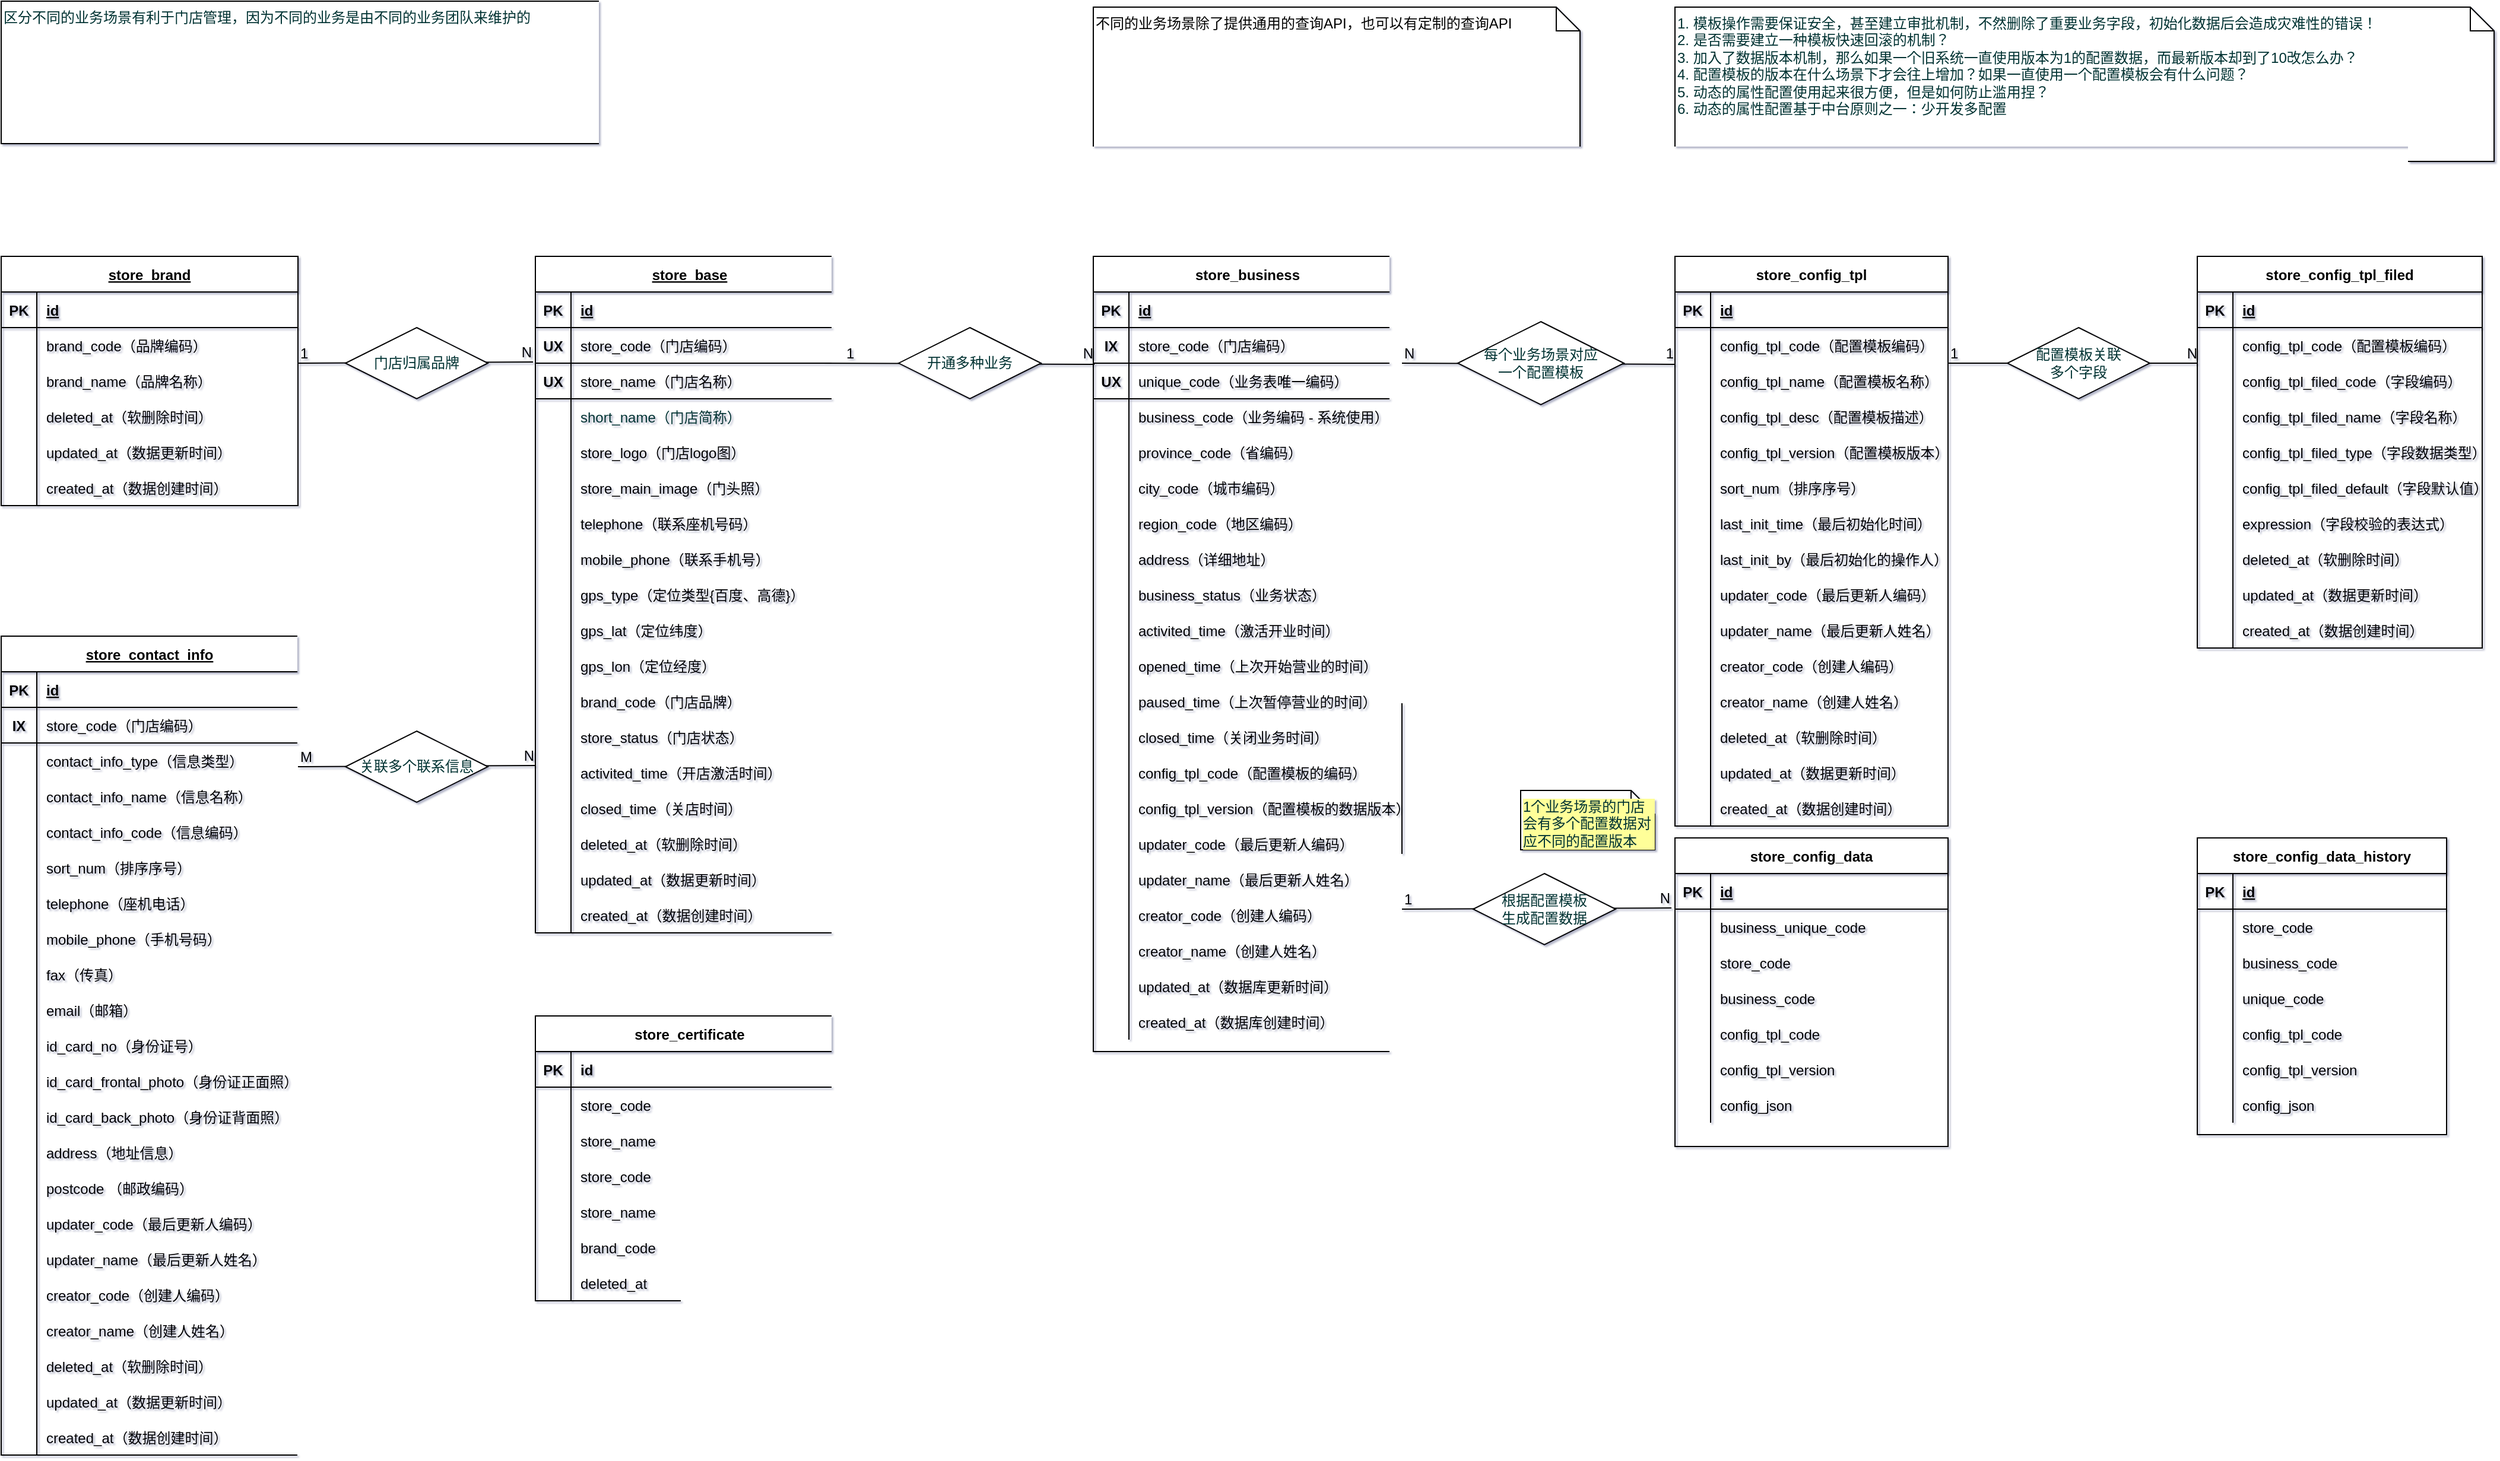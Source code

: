 <mxfile version="14.9.0" type="github">
  <diagram id="q-3CP5ShEm9sUq8IMGzO" name="Page-1">
    <mxGraphModel dx="1422" dy="762" grid="1" gridSize="10" guides="1" tooltips="1" connect="1" arrows="1" fold="1" page="1" pageScale="1" pageWidth="2339" pageHeight="3300" background="none" math="0" shadow="1">
      <root>
        <mxCell id="0" />
        <mxCell id="1" parent="0" />
        <mxCell id="D-r3054c6TursKJ-a7I4-15" value="store_base" style="shape=table;startSize=30;container=1;collapsible=1;childLayout=tableLayout;fixedRows=1;rowLines=0;fontStyle=5;align=center;resizeLast=1;" parent="1" vertex="1">
          <mxGeometry x="480" y="240" width="260" height="570" as="geometry" />
        </mxCell>
        <mxCell id="D-r3054c6TursKJ-a7I4-16" value="" style="shape=partialRectangle;collapsible=0;dropTarget=0;pointerEvents=0;fillColor=none;top=0;left=0;bottom=1;right=0;points=[[0,0.5],[1,0.5]];portConstraint=eastwest;" parent="D-r3054c6TursKJ-a7I4-15" vertex="1">
          <mxGeometry y="30" width="260" height="30" as="geometry" />
        </mxCell>
        <mxCell id="D-r3054c6TursKJ-a7I4-17" value="PK" style="shape=partialRectangle;connectable=0;fillColor=none;top=0;left=0;bottom=0;right=0;fontStyle=1;overflow=hidden;" parent="D-r3054c6TursKJ-a7I4-16" vertex="1">
          <mxGeometry width="30" height="30" as="geometry" />
        </mxCell>
        <mxCell id="D-r3054c6TursKJ-a7I4-18" value="id" style="shape=partialRectangle;connectable=0;fillColor=none;top=0;left=0;bottom=0;right=0;align=left;spacingLeft=6;fontStyle=5;overflow=hidden;" parent="D-r3054c6TursKJ-a7I4-16" vertex="1">
          <mxGeometry x="30" width="230" height="30" as="geometry" />
        </mxCell>
        <mxCell id="1q3N5_K0L_sV2BDlK-wp-176" value="" style="shape=partialRectangle;collapsible=0;dropTarget=0;pointerEvents=0;fillColor=none;top=0;left=0;bottom=1;right=0;points=[[0,0.5],[1,0.5]];portConstraint=eastwest;" vertex="1" parent="D-r3054c6TursKJ-a7I4-15">
          <mxGeometry y="60" width="260" height="30" as="geometry" />
        </mxCell>
        <mxCell id="1q3N5_K0L_sV2BDlK-wp-177" value="UX" style="shape=partialRectangle;connectable=0;fillColor=none;top=0;left=0;bottom=0;right=0;fontStyle=1;overflow=hidden;" vertex="1" parent="1q3N5_K0L_sV2BDlK-wp-176">
          <mxGeometry width="30" height="30" as="geometry" />
        </mxCell>
        <mxCell id="1q3N5_K0L_sV2BDlK-wp-178" value="store_code（门店编码）" style="shape=partialRectangle;connectable=0;fillColor=none;top=0;left=0;bottom=0;right=0;align=left;spacingLeft=6;fontStyle=0;overflow=hidden;" vertex="1" parent="1q3N5_K0L_sV2BDlK-wp-176">
          <mxGeometry x="30" width="230" height="30" as="geometry" />
        </mxCell>
        <mxCell id="1q3N5_K0L_sV2BDlK-wp-179" value="" style="shape=partialRectangle;collapsible=0;dropTarget=0;pointerEvents=0;fillColor=none;top=0;left=0;bottom=1;right=0;points=[[0,0.5],[1,0.5]];portConstraint=eastwest;" vertex="1" parent="D-r3054c6TursKJ-a7I4-15">
          <mxGeometry y="90" width="260" height="30" as="geometry" />
        </mxCell>
        <mxCell id="1q3N5_K0L_sV2BDlK-wp-180" value="UX" style="shape=partialRectangle;connectable=0;fillColor=none;top=0;left=0;bottom=0;right=0;fontStyle=1;overflow=hidden;" vertex="1" parent="1q3N5_K0L_sV2BDlK-wp-179">
          <mxGeometry width="30" height="30" as="geometry" />
        </mxCell>
        <mxCell id="1q3N5_K0L_sV2BDlK-wp-181" value="store_name（门店名称）" style="shape=partialRectangle;connectable=0;fillColor=none;top=0;left=0;bottom=0;right=0;align=left;spacingLeft=6;fontStyle=0;overflow=hidden;" vertex="1" parent="1q3N5_K0L_sV2BDlK-wp-179">
          <mxGeometry x="30" width="230" height="30" as="geometry" />
        </mxCell>
        <mxCell id="1q3N5_K0L_sV2BDlK-wp-58" value="" style="shape=partialRectangle;collapsible=0;dropTarget=0;pointerEvents=0;fillColor=none;top=0;left=0;bottom=0;right=0;points=[[0,0.5],[1,0.5]];portConstraint=eastwest;" vertex="1" parent="D-r3054c6TursKJ-a7I4-15">
          <mxGeometry y="120" width="260" height="30" as="geometry" />
        </mxCell>
        <mxCell id="1q3N5_K0L_sV2BDlK-wp-59" value="" style="shape=partialRectangle;connectable=0;fillColor=none;top=0;left=0;bottom=0;right=0;editable=1;overflow=hidden;" vertex="1" parent="1q3N5_K0L_sV2BDlK-wp-58">
          <mxGeometry width="30" height="30" as="geometry" />
        </mxCell>
        <mxCell id="1q3N5_K0L_sV2BDlK-wp-60" value="short_name（门店简称）" style="shape=partialRectangle;connectable=0;fillColor=none;top=0;left=0;bottom=0;right=0;align=left;spacingLeft=6;overflow=hidden;fontColor=#003333;" vertex="1" parent="1q3N5_K0L_sV2BDlK-wp-58">
          <mxGeometry x="30" width="230" height="30" as="geometry" />
        </mxCell>
        <mxCell id="1q3N5_K0L_sV2BDlK-wp-61" value="" style="shape=partialRectangle;collapsible=0;dropTarget=0;pointerEvents=0;fillColor=none;top=0;left=0;bottom=0;right=0;points=[[0,0.5],[1,0.5]];portConstraint=eastwest;" vertex="1" parent="D-r3054c6TursKJ-a7I4-15">
          <mxGeometry y="150" width="260" height="30" as="geometry" />
        </mxCell>
        <mxCell id="1q3N5_K0L_sV2BDlK-wp-62" value="" style="shape=partialRectangle;connectable=0;fillColor=none;top=0;left=0;bottom=0;right=0;editable=1;overflow=hidden;" vertex="1" parent="1q3N5_K0L_sV2BDlK-wp-61">
          <mxGeometry width="30" height="30" as="geometry" />
        </mxCell>
        <mxCell id="1q3N5_K0L_sV2BDlK-wp-63" value="store_logo（门店logo图）" style="shape=partialRectangle;connectable=0;fillColor=none;top=0;left=0;bottom=0;right=0;align=left;spacingLeft=6;overflow=hidden;" vertex="1" parent="1q3N5_K0L_sV2BDlK-wp-61">
          <mxGeometry x="30" width="230" height="30" as="geometry" />
        </mxCell>
        <mxCell id="1q3N5_K0L_sV2BDlK-wp-100" value="" style="shape=partialRectangle;collapsible=0;dropTarget=0;pointerEvents=0;fillColor=none;top=0;left=0;bottom=0;right=0;points=[[0,0.5],[1,0.5]];portConstraint=eastwest;" vertex="1" parent="D-r3054c6TursKJ-a7I4-15">
          <mxGeometry y="180" width="260" height="30" as="geometry" />
        </mxCell>
        <mxCell id="1q3N5_K0L_sV2BDlK-wp-101" value="" style="shape=partialRectangle;connectable=0;fillColor=none;top=0;left=0;bottom=0;right=0;editable=1;overflow=hidden;" vertex="1" parent="1q3N5_K0L_sV2BDlK-wp-100">
          <mxGeometry width="30" height="30" as="geometry" />
        </mxCell>
        <mxCell id="1q3N5_K0L_sV2BDlK-wp-102" value="store_main_image（门头照）" style="shape=partialRectangle;connectable=0;fillColor=none;top=0;left=0;bottom=0;right=0;align=left;spacingLeft=6;overflow=hidden;" vertex="1" parent="1q3N5_K0L_sV2BDlK-wp-100">
          <mxGeometry x="30" width="230" height="30" as="geometry" />
        </mxCell>
        <mxCell id="1q3N5_K0L_sV2BDlK-wp-153" value="" style="shape=partialRectangle;collapsible=0;dropTarget=0;pointerEvents=0;fillColor=none;top=0;left=0;bottom=0;right=0;points=[[0,0.5],[1,0.5]];portConstraint=eastwest;" vertex="1" parent="D-r3054c6TursKJ-a7I4-15">
          <mxGeometry y="210" width="260" height="30" as="geometry" />
        </mxCell>
        <mxCell id="1q3N5_K0L_sV2BDlK-wp-154" value="" style="shape=partialRectangle;connectable=0;fillColor=none;top=0;left=0;bottom=0;right=0;editable=1;overflow=hidden;" vertex="1" parent="1q3N5_K0L_sV2BDlK-wp-153">
          <mxGeometry width="30" height="30" as="geometry" />
        </mxCell>
        <mxCell id="1q3N5_K0L_sV2BDlK-wp-155" value="telephone（联系座机号码）" style="shape=partialRectangle;connectable=0;fillColor=none;top=0;left=0;bottom=0;right=0;align=left;spacingLeft=6;overflow=hidden;" vertex="1" parent="1q3N5_K0L_sV2BDlK-wp-153">
          <mxGeometry x="30" width="230" height="30" as="geometry" />
        </mxCell>
        <mxCell id="1q3N5_K0L_sV2BDlK-wp-150" value="" style="shape=partialRectangle;collapsible=0;dropTarget=0;pointerEvents=0;fillColor=none;top=0;left=0;bottom=0;right=0;points=[[0,0.5],[1,0.5]];portConstraint=eastwest;" vertex="1" parent="D-r3054c6TursKJ-a7I4-15">
          <mxGeometry y="240" width="260" height="30" as="geometry" />
        </mxCell>
        <mxCell id="1q3N5_K0L_sV2BDlK-wp-151" value="" style="shape=partialRectangle;connectable=0;fillColor=none;top=0;left=0;bottom=0;right=0;editable=1;overflow=hidden;" vertex="1" parent="1q3N5_K0L_sV2BDlK-wp-150">
          <mxGeometry width="30" height="30" as="geometry" />
        </mxCell>
        <mxCell id="1q3N5_K0L_sV2BDlK-wp-152" value="mobile_phone（联系手机号）" style="shape=partialRectangle;connectable=0;fillColor=none;top=0;left=0;bottom=0;right=0;align=left;spacingLeft=6;overflow=hidden;" vertex="1" parent="1q3N5_K0L_sV2BDlK-wp-150">
          <mxGeometry x="30" width="230" height="30" as="geometry" />
        </mxCell>
        <mxCell id="1q3N5_K0L_sV2BDlK-wp-147" value="" style="shape=partialRectangle;collapsible=0;dropTarget=0;pointerEvents=0;fillColor=none;top=0;left=0;bottom=0;right=0;points=[[0,0.5],[1,0.5]];portConstraint=eastwest;" vertex="1" parent="D-r3054c6TursKJ-a7I4-15">
          <mxGeometry y="270" width="260" height="30" as="geometry" />
        </mxCell>
        <mxCell id="1q3N5_K0L_sV2BDlK-wp-148" value="" style="shape=partialRectangle;connectable=0;fillColor=none;top=0;left=0;bottom=0;right=0;editable=1;overflow=hidden;" vertex="1" parent="1q3N5_K0L_sV2BDlK-wp-147">
          <mxGeometry width="30" height="30" as="geometry" />
        </mxCell>
        <mxCell id="1q3N5_K0L_sV2BDlK-wp-149" value="gps_type（定位类型{百度、高德}）" style="shape=partialRectangle;connectable=0;fillColor=none;top=0;left=0;bottom=0;right=0;align=left;spacingLeft=6;overflow=hidden;" vertex="1" parent="1q3N5_K0L_sV2BDlK-wp-147">
          <mxGeometry x="30" width="230" height="30" as="geometry" />
        </mxCell>
        <mxCell id="1q3N5_K0L_sV2BDlK-wp-141" value="" style="shape=partialRectangle;collapsible=0;dropTarget=0;pointerEvents=0;fillColor=none;top=0;left=0;bottom=0;right=0;points=[[0,0.5],[1,0.5]];portConstraint=eastwest;" vertex="1" parent="D-r3054c6TursKJ-a7I4-15">
          <mxGeometry y="300" width="260" height="30" as="geometry" />
        </mxCell>
        <mxCell id="1q3N5_K0L_sV2BDlK-wp-142" value="" style="shape=partialRectangle;connectable=0;fillColor=none;top=0;left=0;bottom=0;right=0;editable=1;overflow=hidden;" vertex="1" parent="1q3N5_K0L_sV2BDlK-wp-141">
          <mxGeometry width="30" height="30" as="geometry" />
        </mxCell>
        <mxCell id="1q3N5_K0L_sV2BDlK-wp-143" value="gps_lat（定位纬度）" style="shape=partialRectangle;connectable=0;fillColor=none;top=0;left=0;bottom=0;right=0;align=left;spacingLeft=6;overflow=hidden;" vertex="1" parent="1q3N5_K0L_sV2BDlK-wp-141">
          <mxGeometry x="30" width="230" height="30" as="geometry" />
        </mxCell>
        <mxCell id="1q3N5_K0L_sV2BDlK-wp-144" value="" style="shape=partialRectangle;collapsible=0;dropTarget=0;pointerEvents=0;fillColor=none;top=0;left=0;bottom=0;right=0;points=[[0,0.5],[1,0.5]];portConstraint=eastwest;" vertex="1" parent="D-r3054c6TursKJ-a7I4-15">
          <mxGeometry y="330" width="260" height="30" as="geometry" />
        </mxCell>
        <mxCell id="1q3N5_K0L_sV2BDlK-wp-145" value="" style="shape=partialRectangle;connectable=0;fillColor=none;top=0;left=0;bottom=0;right=0;editable=1;overflow=hidden;" vertex="1" parent="1q3N5_K0L_sV2BDlK-wp-144">
          <mxGeometry width="30" height="30" as="geometry" />
        </mxCell>
        <mxCell id="1q3N5_K0L_sV2BDlK-wp-146" value="gps_lon（定位经度）" style="shape=partialRectangle;connectable=0;fillColor=none;top=0;left=0;bottom=0;right=0;align=left;spacingLeft=6;overflow=hidden;" vertex="1" parent="1q3N5_K0L_sV2BDlK-wp-144">
          <mxGeometry x="30" width="230" height="30" as="geometry" />
        </mxCell>
        <mxCell id="D-r3054c6TursKJ-a7I4-25" value="" style="shape=partialRectangle;collapsible=0;dropTarget=0;pointerEvents=0;fillColor=none;top=0;left=0;bottom=0;right=0;points=[[0,0.5],[1,0.5]];portConstraint=eastwest;" parent="D-r3054c6TursKJ-a7I4-15" vertex="1">
          <mxGeometry y="360" width="260" height="30" as="geometry" />
        </mxCell>
        <mxCell id="D-r3054c6TursKJ-a7I4-26" value="" style="shape=partialRectangle;connectable=0;fillColor=none;top=0;left=0;bottom=0;right=0;editable=1;overflow=hidden;" parent="D-r3054c6TursKJ-a7I4-25" vertex="1">
          <mxGeometry width="30" height="30" as="geometry" />
        </mxCell>
        <mxCell id="D-r3054c6TursKJ-a7I4-27" value="brand_code（门店品牌）" style="shape=partialRectangle;connectable=0;fillColor=none;top=0;left=0;bottom=0;right=0;align=left;spacingLeft=6;overflow=hidden;" parent="D-r3054c6TursKJ-a7I4-25" vertex="1">
          <mxGeometry x="30" width="230" height="30" as="geometry" />
        </mxCell>
        <mxCell id="1q3N5_K0L_sV2BDlK-wp-71" value="" style="shape=partialRectangle;collapsible=0;dropTarget=0;pointerEvents=0;fillColor=none;top=0;left=0;bottom=0;right=0;points=[[0,0.5],[1,0.5]];portConstraint=eastwest;" vertex="1" parent="D-r3054c6TursKJ-a7I4-15">
          <mxGeometry y="390" width="260" height="30" as="geometry" />
        </mxCell>
        <mxCell id="1q3N5_K0L_sV2BDlK-wp-72" value="" style="shape=partialRectangle;connectable=0;fillColor=none;top=0;left=0;bottom=0;right=0;editable=1;overflow=hidden;" vertex="1" parent="1q3N5_K0L_sV2BDlK-wp-71">
          <mxGeometry width="30" height="30" as="geometry" />
        </mxCell>
        <mxCell id="1q3N5_K0L_sV2BDlK-wp-73" value="store_status（门店状态）" style="shape=partialRectangle;connectable=0;fillColor=none;top=0;left=0;bottom=0;right=0;align=left;spacingLeft=6;overflow=hidden;" vertex="1" parent="1q3N5_K0L_sV2BDlK-wp-71">
          <mxGeometry x="30" width="230" height="30" as="geometry" />
        </mxCell>
        <mxCell id="1q3N5_K0L_sV2BDlK-wp-97" value="" style="shape=partialRectangle;collapsible=0;dropTarget=0;pointerEvents=0;fillColor=none;top=0;left=0;bottom=0;right=0;points=[[0,0.5],[1,0.5]];portConstraint=eastwest;" vertex="1" parent="D-r3054c6TursKJ-a7I4-15">
          <mxGeometry y="420" width="260" height="30" as="geometry" />
        </mxCell>
        <mxCell id="1q3N5_K0L_sV2BDlK-wp-98" value="" style="shape=partialRectangle;connectable=0;fillColor=none;top=0;left=0;bottom=0;right=0;editable=1;overflow=hidden;" vertex="1" parent="1q3N5_K0L_sV2BDlK-wp-97">
          <mxGeometry width="30" height="30" as="geometry" />
        </mxCell>
        <mxCell id="1q3N5_K0L_sV2BDlK-wp-99" value="activited_time（开店激活时间）" style="shape=partialRectangle;connectable=0;fillColor=none;top=0;left=0;bottom=0;right=0;align=left;spacingLeft=6;overflow=hidden;" vertex="1" parent="1q3N5_K0L_sV2BDlK-wp-97">
          <mxGeometry x="30" width="230" height="30" as="geometry" />
        </mxCell>
        <mxCell id="1q3N5_K0L_sV2BDlK-wp-111" value="" style="shape=partialRectangle;collapsible=0;dropTarget=0;pointerEvents=0;fillColor=none;top=0;left=0;bottom=0;right=0;points=[[0,0.5],[1,0.5]];portConstraint=eastwest;" vertex="1" parent="D-r3054c6TursKJ-a7I4-15">
          <mxGeometry y="450" width="260" height="30" as="geometry" />
        </mxCell>
        <mxCell id="1q3N5_K0L_sV2BDlK-wp-112" value="" style="shape=partialRectangle;connectable=0;fillColor=none;top=0;left=0;bottom=0;right=0;editable=1;overflow=hidden;" vertex="1" parent="1q3N5_K0L_sV2BDlK-wp-111">
          <mxGeometry width="30" height="30" as="geometry" />
        </mxCell>
        <mxCell id="1q3N5_K0L_sV2BDlK-wp-113" value="closed_time（关店时间）" style="shape=partialRectangle;connectable=0;fillColor=none;top=0;left=0;bottom=0;right=0;align=left;spacingLeft=6;overflow=hidden;" vertex="1" parent="1q3N5_K0L_sV2BDlK-wp-111">
          <mxGeometry x="30" width="230" height="30" as="geometry" />
        </mxCell>
        <mxCell id="4fsKQ0ClsYr6Pzv_fE0--73" value="" style="shape=partialRectangle;collapsible=0;dropTarget=0;pointerEvents=0;fillColor=none;top=0;left=0;bottom=0;right=0;points=[[0,0.5],[1,0.5]];portConstraint=eastwest;" parent="D-r3054c6TursKJ-a7I4-15" vertex="1">
          <mxGeometry y="480" width="260" height="30" as="geometry" />
        </mxCell>
        <mxCell id="4fsKQ0ClsYr6Pzv_fE0--74" value="" style="shape=partialRectangle;connectable=0;fillColor=none;top=0;left=0;bottom=0;right=0;editable=1;overflow=hidden;" parent="4fsKQ0ClsYr6Pzv_fE0--73" vertex="1">
          <mxGeometry width="30" height="30" as="geometry" />
        </mxCell>
        <mxCell id="4fsKQ0ClsYr6Pzv_fE0--75" value="deleted_at（软删除时间）" style="shape=partialRectangle;connectable=0;fillColor=none;top=0;left=0;bottom=0;right=0;align=left;spacingLeft=6;overflow=hidden;" parent="4fsKQ0ClsYr6Pzv_fE0--73" vertex="1">
          <mxGeometry x="30" width="230" height="30" as="geometry" />
        </mxCell>
        <mxCell id="1q3N5_K0L_sV2BDlK-wp-24" value="" style="shape=partialRectangle;collapsible=0;dropTarget=0;pointerEvents=0;fillColor=none;top=0;left=0;bottom=0;right=0;points=[[0,0.5],[1,0.5]];portConstraint=eastwest;" vertex="1" parent="D-r3054c6TursKJ-a7I4-15">
          <mxGeometry y="510" width="260" height="30" as="geometry" />
        </mxCell>
        <mxCell id="1q3N5_K0L_sV2BDlK-wp-25" value="" style="shape=partialRectangle;connectable=0;fillColor=none;top=0;left=0;bottom=0;right=0;editable=1;overflow=hidden;" vertex="1" parent="1q3N5_K0L_sV2BDlK-wp-24">
          <mxGeometry width="30" height="30" as="geometry" />
        </mxCell>
        <mxCell id="1q3N5_K0L_sV2BDlK-wp-26" value="updated_at（数据更新时间）" style="shape=partialRectangle;connectable=0;fillColor=none;top=0;left=0;bottom=0;right=0;align=left;spacingLeft=6;overflow=hidden;" vertex="1" parent="1q3N5_K0L_sV2BDlK-wp-24">
          <mxGeometry x="30" width="230" height="30" as="geometry" />
        </mxCell>
        <mxCell id="1q3N5_K0L_sV2BDlK-wp-27" value="" style="shape=partialRectangle;collapsible=0;dropTarget=0;pointerEvents=0;fillColor=none;top=0;left=0;bottom=0;right=0;points=[[0,0.5],[1,0.5]];portConstraint=eastwest;" vertex="1" parent="D-r3054c6TursKJ-a7I4-15">
          <mxGeometry y="540" width="260" height="30" as="geometry" />
        </mxCell>
        <mxCell id="1q3N5_K0L_sV2BDlK-wp-28" value="" style="shape=partialRectangle;connectable=0;fillColor=none;top=0;left=0;bottom=0;right=0;editable=1;overflow=hidden;" vertex="1" parent="1q3N5_K0L_sV2BDlK-wp-27">
          <mxGeometry width="30" height="30" as="geometry" />
        </mxCell>
        <mxCell id="1q3N5_K0L_sV2BDlK-wp-29" value="created_at（数据创建时间）" style="shape=partialRectangle;connectable=0;fillColor=none;top=0;left=0;bottom=0;right=0;align=left;spacingLeft=6;overflow=hidden;" vertex="1" parent="1q3N5_K0L_sV2BDlK-wp-27">
          <mxGeometry x="30" width="230" height="30" as="geometry" />
        </mxCell>
        <mxCell id="D-r3054c6TursKJ-a7I4-28" value="store_business" style="shape=table;startSize=30;container=1;collapsible=1;childLayout=tableLayout;fixedRows=1;rowLines=0;fontStyle=1;align=center;resizeLast=1;" parent="1" vertex="1">
          <mxGeometry x="950" y="240" width="260" height="670" as="geometry" />
        </mxCell>
        <mxCell id="D-r3054c6TursKJ-a7I4-29" value="" style="shape=partialRectangle;collapsible=0;dropTarget=0;pointerEvents=0;fillColor=none;top=0;left=0;bottom=1;right=0;points=[[0,0.5],[1,0.5]];portConstraint=eastwest;" parent="D-r3054c6TursKJ-a7I4-28" vertex="1">
          <mxGeometry y="30" width="260" height="30" as="geometry" />
        </mxCell>
        <mxCell id="D-r3054c6TursKJ-a7I4-30" value="PK" style="shape=partialRectangle;connectable=0;fillColor=none;top=0;left=0;bottom=0;right=0;fontStyle=1;overflow=hidden;" parent="D-r3054c6TursKJ-a7I4-29" vertex="1">
          <mxGeometry width="30" height="30" as="geometry" />
        </mxCell>
        <mxCell id="D-r3054c6TursKJ-a7I4-31" value="id" style="shape=partialRectangle;connectable=0;fillColor=none;top=0;left=0;bottom=0;right=0;align=left;spacingLeft=6;fontStyle=5;overflow=hidden;" parent="D-r3054c6TursKJ-a7I4-29" vertex="1">
          <mxGeometry x="30" width="230" height="30" as="geometry" />
        </mxCell>
        <mxCell id="1q3N5_K0L_sV2BDlK-wp-170" value="" style="shape=partialRectangle;collapsible=0;dropTarget=0;pointerEvents=0;fillColor=none;top=0;left=0;bottom=1;right=0;points=[[0,0.5],[1,0.5]];portConstraint=eastwest;" vertex="1" parent="D-r3054c6TursKJ-a7I4-28">
          <mxGeometry y="60" width="260" height="30" as="geometry" />
        </mxCell>
        <mxCell id="1q3N5_K0L_sV2BDlK-wp-171" value="IX" style="shape=partialRectangle;connectable=0;fillColor=none;top=0;left=0;bottom=0;right=0;fontStyle=1;overflow=hidden;" vertex="1" parent="1q3N5_K0L_sV2BDlK-wp-170">
          <mxGeometry width="30" height="30" as="geometry" />
        </mxCell>
        <mxCell id="1q3N5_K0L_sV2BDlK-wp-172" value="store_code（门店编码）" style="shape=partialRectangle;connectable=0;fillColor=none;top=0;left=0;bottom=0;right=0;align=left;spacingLeft=6;fontStyle=0;overflow=hidden;" vertex="1" parent="1q3N5_K0L_sV2BDlK-wp-170">
          <mxGeometry x="30" width="230" height="30" as="geometry" />
        </mxCell>
        <mxCell id="1q3N5_K0L_sV2BDlK-wp-173" value="" style="shape=partialRectangle;collapsible=0;dropTarget=0;pointerEvents=0;fillColor=none;top=0;left=0;bottom=1;right=0;points=[[0,0.5],[1,0.5]];portConstraint=eastwest;" vertex="1" parent="D-r3054c6TursKJ-a7I4-28">
          <mxGeometry y="90" width="260" height="30" as="geometry" />
        </mxCell>
        <mxCell id="1q3N5_K0L_sV2BDlK-wp-174" value="UX" style="shape=partialRectangle;connectable=0;fillColor=none;top=0;left=0;bottom=0;right=0;fontStyle=1;overflow=hidden;" vertex="1" parent="1q3N5_K0L_sV2BDlK-wp-173">
          <mxGeometry width="30" height="30" as="geometry" />
        </mxCell>
        <mxCell id="1q3N5_K0L_sV2BDlK-wp-175" value="unique_code（业务表唯一编码）" style="shape=partialRectangle;connectable=0;fillColor=none;top=0;left=0;bottom=0;right=0;align=left;spacingLeft=6;fontStyle=0;overflow=hidden;" vertex="1" parent="1q3N5_K0L_sV2BDlK-wp-173">
          <mxGeometry x="30" width="230" height="30" as="geometry" />
        </mxCell>
        <mxCell id="D-r3054c6TursKJ-a7I4-35" value="" style="shape=partialRectangle;collapsible=0;dropTarget=0;pointerEvents=0;fillColor=none;top=0;left=0;bottom=0;right=0;points=[[0,0.5],[1,0.5]];portConstraint=eastwest;" parent="D-r3054c6TursKJ-a7I4-28" vertex="1">
          <mxGeometry y="120" width="260" height="30" as="geometry" />
        </mxCell>
        <mxCell id="D-r3054c6TursKJ-a7I4-36" value="" style="shape=partialRectangle;connectable=0;fillColor=none;top=0;left=0;bottom=0;right=0;editable=1;overflow=hidden;" parent="D-r3054c6TursKJ-a7I4-35" vertex="1">
          <mxGeometry width="30" height="30" as="geometry" />
        </mxCell>
        <mxCell id="D-r3054c6TursKJ-a7I4-37" value="business_code（业务编码 - 系统使用）" style="shape=partialRectangle;connectable=0;fillColor=none;top=0;left=0;bottom=0;right=0;align=left;spacingLeft=6;overflow=hidden;" parent="D-r3054c6TursKJ-a7I4-35" vertex="1">
          <mxGeometry x="30" width="230" height="30" as="geometry" />
        </mxCell>
        <mxCell id="1q3N5_K0L_sV2BDlK-wp-120" value="" style="shape=partialRectangle;collapsible=0;dropTarget=0;pointerEvents=0;fillColor=none;top=0;left=0;bottom=0;right=0;points=[[0,0.5],[1,0.5]];portConstraint=eastwest;" vertex="1" parent="D-r3054c6TursKJ-a7I4-28">
          <mxGeometry y="150" width="260" height="30" as="geometry" />
        </mxCell>
        <mxCell id="1q3N5_K0L_sV2BDlK-wp-121" value="" style="shape=partialRectangle;connectable=0;fillColor=none;top=0;left=0;bottom=0;right=0;editable=1;overflow=hidden;" vertex="1" parent="1q3N5_K0L_sV2BDlK-wp-120">
          <mxGeometry width="30" height="30" as="geometry" />
        </mxCell>
        <mxCell id="1q3N5_K0L_sV2BDlK-wp-122" value="province_code（省编码）" style="shape=partialRectangle;connectable=0;fillColor=none;top=0;left=0;bottom=0;right=0;align=left;spacingLeft=6;overflow=hidden;" vertex="1" parent="1q3N5_K0L_sV2BDlK-wp-120">
          <mxGeometry x="30" width="230" height="30" as="geometry" />
        </mxCell>
        <mxCell id="1q3N5_K0L_sV2BDlK-wp-123" value="" style="shape=partialRectangle;collapsible=0;dropTarget=0;pointerEvents=0;fillColor=none;top=0;left=0;bottom=0;right=0;points=[[0,0.5],[1,0.5]];portConstraint=eastwest;" vertex="1" parent="D-r3054c6TursKJ-a7I4-28">
          <mxGeometry y="180" width="260" height="30" as="geometry" />
        </mxCell>
        <mxCell id="1q3N5_K0L_sV2BDlK-wp-124" value="" style="shape=partialRectangle;connectable=0;fillColor=none;top=0;left=0;bottom=0;right=0;editable=1;overflow=hidden;" vertex="1" parent="1q3N5_K0L_sV2BDlK-wp-123">
          <mxGeometry width="30" height="30" as="geometry" />
        </mxCell>
        <mxCell id="1q3N5_K0L_sV2BDlK-wp-125" value="city_code（城市编码）" style="shape=partialRectangle;connectable=0;fillColor=none;top=0;left=0;bottom=0;right=0;align=left;spacingLeft=6;overflow=hidden;" vertex="1" parent="1q3N5_K0L_sV2BDlK-wp-123">
          <mxGeometry x="30" width="230" height="30" as="geometry" />
        </mxCell>
        <mxCell id="1q3N5_K0L_sV2BDlK-wp-126" value="" style="shape=partialRectangle;collapsible=0;dropTarget=0;pointerEvents=0;fillColor=none;top=0;left=0;bottom=0;right=0;points=[[0,0.5],[1,0.5]];portConstraint=eastwest;" vertex="1" parent="D-r3054c6TursKJ-a7I4-28">
          <mxGeometry y="210" width="260" height="30" as="geometry" />
        </mxCell>
        <mxCell id="1q3N5_K0L_sV2BDlK-wp-127" value="" style="shape=partialRectangle;connectable=0;fillColor=none;top=0;left=0;bottom=0;right=0;editable=1;overflow=hidden;" vertex="1" parent="1q3N5_K0L_sV2BDlK-wp-126">
          <mxGeometry width="30" height="30" as="geometry" />
        </mxCell>
        <mxCell id="1q3N5_K0L_sV2BDlK-wp-128" value="region_code（地区编码）" style="shape=partialRectangle;connectable=0;fillColor=none;top=0;left=0;bottom=0;right=0;align=left;spacingLeft=6;overflow=hidden;" vertex="1" parent="1q3N5_K0L_sV2BDlK-wp-126">
          <mxGeometry x="30" width="230" height="30" as="geometry" />
        </mxCell>
        <mxCell id="1q3N5_K0L_sV2BDlK-wp-129" value="" style="shape=partialRectangle;collapsible=0;dropTarget=0;pointerEvents=0;fillColor=none;top=0;left=0;bottom=0;right=0;points=[[0,0.5],[1,0.5]];portConstraint=eastwest;" vertex="1" parent="D-r3054c6TursKJ-a7I4-28">
          <mxGeometry y="240" width="260" height="30" as="geometry" />
        </mxCell>
        <mxCell id="1q3N5_K0L_sV2BDlK-wp-130" value="" style="shape=partialRectangle;connectable=0;fillColor=none;top=0;left=0;bottom=0;right=0;editable=1;overflow=hidden;" vertex="1" parent="1q3N5_K0L_sV2BDlK-wp-129">
          <mxGeometry width="30" height="30" as="geometry" />
        </mxCell>
        <mxCell id="1q3N5_K0L_sV2BDlK-wp-131" value="address（详细地址）" style="shape=partialRectangle;connectable=0;fillColor=none;top=0;left=0;bottom=0;right=0;align=left;spacingLeft=6;overflow=hidden;" vertex="1" parent="1q3N5_K0L_sV2BDlK-wp-129">
          <mxGeometry x="30" width="230" height="30" as="geometry" />
        </mxCell>
        <mxCell id="1q3N5_K0L_sV2BDlK-wp-78" value="" style="shape=partialRectangle;collapsible=0;dropTarget=0;pointerEvents=0;fillColor=none;top=0;left=0;bottom=0;right=0;points=[[0,0.5],[1,0.5]];portConstraint=eastwest;" vertex="1" parent="D-r3054c6TursKJ-a7I4-28">
          <mxGeometry y="270" width="260" height="30" as="geometry" />
        </mxCell>
        <mxCell id="1q3N5_K0L_sV2BDlK-wp-79" value="" style="shape=partialRectangle;connectable=0;fillColor=none;top=0;left=0;bottom=0;right=0;editable=1;overflow=hidden;" vertex="1" parent="1q3N5_K0L_sV2BDlK-wp-78">
          <mxGeometry width="30" height="30" as="geometry" />
        </mxCell>
        <mxCell id="1q3N5_K0L_sV2BDlK-wp-80" value="business_status（业务状态）" style="shape=partialRectangle;connectable=0;fillColor=none;top=0;left=0;bottom=0;right=0;align=left;spacingLeft=6;overflow=hidden;" vertex="1" parent="1q3N5_K0L_sV2BDlK-wp-78">
          <mxGeometry x="30" width="230" height="30" as="geometry" />
        </mxCell>
        <mxCell id="1q3N5_K0L_sV2BDlK-wp-91" value="" style="shape=partialRectangle;collapsible=0;dropTarget=0;pointerEvents=0;fillColor=none;top=0;left=0;bottom=0;right=0;points=[[0,0.5],[1,0.5]];portConstraint=eastwest;" vertex="1" parent="D-r3054c6TursKJ-a7I4-28">
          <mxGeometry y="300" width="260" height="30" as="geometry" />
        </mxCell>
        <mxCell id="1q3N5_K0L_sV2BDlK-wp-92" value="" style="shape=partialRectangle;connectable=0;fillColor=none;top=0;left=0;bottom=0;right=0;editable=1;overflow=hidden;" vertex="1" parent="1q3N5_K0L_sV2BDlK-wp-91">
          <mxGeometry width="30" height="30" as="geometry" />
        </mxCell>
        <mxCell id="1q3N5_K0L_sV2BDlK-wp-93" value="activited_time（激活开业时间）" style="shape=partialRectangle;connectable=0;fillColor=none;top=0;left=0;bottom=0;right=0;align=left;spacingLeft=6;overflow=hidden;" vertex="1" parent="1q3N5_K0L_sV2BDlK-wp-91">
          <mxGeometry x="30" width="230" height="30" as="geometry" />
        </mxCell>
        <mxCell id="1q3N5_K0L_sV2BDlK-wp-114" value="" style="shape=partialRectangle;collapsible=0;dropTarget=0;pointerEvents=0;fillColor=none;top=0;left=0;bottom=0;right=0;points=[[0,0.5],[1,0.5]];portConstraint=eastwest;" vertex="1" parent="D-r3054c6TursKJ-a7I4-28">
          <mxGeometry y="330" width="260" height="30" as="geometry" />
        </mxCell>
        <mxCell id="1q3N5_K0L_sV2BDlK-wp-115" value="" style="shape=partialRectangle;connectable=0;fillColor=none;top=0;left=0;bottom=0;right=0;editable=1;overflow=hidden;" vertex="1" parent="1q3N5_K0L_sV2BDlK-wp-114">
          <mxGeometry width="30" height="30" as="geometry" />
        </mxCell>
        <mxCell id="1q3N5_K0L_sV2BDlK-wp-116" value="opened_time（上次开始营业的时间）" style="shape=partialRectangle;connectable=0;fillColor=none;top=0;left=0;bottom=0;right=0;align=left;spacingLeft=6;overflow=hidden;" vertex="1" parent="1q3N5_K0L_sV2BDlK-wp-114">
          <mxGeometry x="30" width="230" height="30" as="geometry" />
        </mxCell>
        <mxCell id="1q3N5_K0L_sV2BDlK-wp-117" value="" style="shape=partialRectangle;collapsible=0;dropTarget=0;pointerEvents=0;fillColor=none;top=0;left=0;bottom=0;right=0;points=[[0,0.5],[1,0.5]];portConstraint=eastwest;" vertex="1" parent="D-r3054c6TursKJ-a7I4-28">
          <mxGeometry y="360" width="260" height="30" as="geometry" />
        </mxCell>
        <mxCell id="1q3N5_K0L_sV2BDlK-wp-118" value="" style="shape=partialRectangle;connectable=0;fillColor=none;top=0;left=0;bottom=0;right=0;editable=1;overflow=hidden;" vertex="1" parent="1q3N5_K0L_sV2BDlK-wp-117">
          <mxGeometry width="30" height="30" as="geometry" />
        </mxCell>
        <mxCell id="1q3N5_K0L_sV2BDlK-wp-119" value="paused_time（上次暂停营业的时间）" style="shape=partialRectangle;connectable=0;fillColor=none;top=0;left=0;bottom=0;right=0;align=left;spacingLeft=6;overflow=hidden;" vertex="1" parent="1q3N5_K0L_sV2BDlK-wp-117">
          <mxGeometry x="30" width="230" height="30" as="geometry" />
        </mxCell>
        <mxCell id="1q3N5_K0L_sV2BDlK-wp-94" value="" style="shape=partialRectangle;collapsible=0;dropTarget=0;pointerEvents=0;fillColor=none;top=0;left=0;bottom=0;right=0;points=[[0,0.5],[1,0.5]];portConstraint=eastwest;" vertex="1" parent="D-r3054c6TursKJ-a7I4-28">
          <mxGeometry y="390" width="260" height="30" as="geometry" />
        </mxCell>
        <mxCell id="1q3N5_K0L_sV2BDlK-wp-95" value="" style="shape=partialRectangle;connectable=0;fillColor=none;top=0;left=0;bottom=0;right=0;editable=1;overflow=hidden;" vertex="1" parent="1q3N5_K0L_sV2BDlK-wp-94">
          <mxGeometry width="30" height="30" as="geometry" />
        </mxCell>
        <mxCell id="1q3N5_K0L_sV2BDlK-wp-96" value="closed_time（关闭业务时间）" style="shape=partialRectangle;connectable=0;fillColor=none;top=0;left=0;bottom=0;right=0;align=left;spacingLeft=6;overflow=hidden;" vertex="1" parent="1q3N5_K0L_sV2BDlK-wp-94">
          <mxGeometry x="30" width="230" height="30" as="geometry" />
        </mxCell>
        <mxCell id="D-r3054c6TursKJ-a7I4-41" value="" style="shape=partialRectangle;collapsible=0;dropTarget=0;pointerEvents=0;fillColor=none;top=0;left=0;bottom=0;right=0;points=[[0,0.5],[1,0.5]];portConstraint=eastwest;" parent="D-r3054c6TursKJ-a7I4-28" vertex="1">
          <mxGeometry y="420" width="260" height="30" as="geometry" />
        </mxCell>
        <mxCell id="D-r3054c6TursKJ-a7I4-42" value="" style="shape=partialRectangle;connectable=0;fillColor=none;top=0;left=0;bottom=0;right=0;editable=1;overflow=hidden;" parent="D-r3054c6TursKJ-a7I4-41" vertex="1">
          <mxGeometry width="30" height="30" as="geometry" />
        </mxCell>
        <mxCell id="D-r3054c6TursKJ-a7I4-43" value="config_tpl_code（配置模板的编码）" style="shape=partialRectangle;connectable=0;fillColor=none;top=0;left=0;bottom=0;right=0;align=left;spacingLeft=6;overflow=hidden;" parent="D-r3054c6TursKJ-a7I4-41" vertex="1">
          <mxGeometry x="30" width="230" height="30" as="geometry" />
        </mxCell>
        <mxCell id="D-r3054c6TursKJ-a7I4-44" value="" style="shape=partialRectangle;collapsible=0;dropTarget=0;pointerEvents=0;fillColor=none;top=0;left=0;bottom=0;right=0;points=[[0,0.5],[1,0.5]];portConstraint=eastwest;" parent="D-r3054c6TursKJ-a7I4-28" vertex="1">
          <mxGeometry y="450" width="260" height="30" as="geometry" />
        </mxCell>
        <mxCell id="D-r3054c6TursKJ-a7I4-45" value="" style="shape=partialRectangle;connectable=0;fillColor=none;top=0;left=0;bottom=0;right=0;editable=1;overflow=hidden;" parent="D-r3054c6TursKJ-a7I4-44" vertex="1">
          <mxGeometry width="30" height="30" as="geometry" />
        </mxCell>
        <mxCell id="D-r3054c6TursKJ-a7I4-46" value="config_tpl_version（配置模板的数据版本）" style="shape=partialRectangle;connectable=0;fillColor=none;top=0;left=0;bottom=0;right=0;align=left;spacingLeft=6;overflow=hidden;" parent="D-r3054c6TursKJ-a7I4-44" vertex="1">
          <mxGeometry x="30" width="230" height="30" as="geometry" />
        </mxCell>
        <mxCell id="1q3N5_K0L_sV2BDlK-wp-30" value="" style="shape=partialRectangle;collapsible=0;dropTarget=0;pointerEvents=0;fillColor=none;top=0;left=0;bottom=0;right=0;points=[[0,0.5],[1,0.5]];portConstraint=eastwest;" vertex="1" parent="D-r3054c6TursKJ-a7I4-28">
          <mxGeometry y="480" width="260" height="30" as="geometry" />
        </mxCell>
        <mxCell id="1q3N5_K0L_sV2BDlK-wp-31" value="" style="shape=partialRectangle;connectable=0;fillColor=none;top=0;left=0;bottom=0;right=0;editable=1;overflow=hidden;" vertex="1" parent="1q3N5_K0L_sV2BDlK-wp-30">
          <mxGeometry width="30" height="30" as="geometry" />
        </mxCell>
        <mxCell id="1q3N5_K0L_sV2BDlK-wp-32" value="updater_code（最后更新人编码）" style="shape=partialRectangle;connectable=0;fillColor=none;top=0;left=0;bottom=0;right=0;align=left;spacingLeft=6;overflow=hidden;" vertex="1" parent="1q3N5_K0L_sV2BDlK-wp-30">
          <mxGeometry x="30" width="230" height="30" as="geometry" />
        </mxCell>
        <mxCell id="1q3N5_K0L_sV2BDlK-wp-33" value="" style="shape=partialRectangle;collapsible=0;dropTarget=0;pointerEvents=0;fillColor=none;top=0;left=0;bottom=0;right=0;points=[[0,0.5],[1,0.5]];portConstraint=eastwest;" vertex="1" parent="D-r3054c6TursKJ-a7I4-28">
          <mxGeometry y="510" width="260" height="30" as="geometry" />
        </mxCell>
        <mxCell id="1q3N5_K0L_sV2BDlK-wp-34" value="" style="shape=partialRectangle;connectable=0;fillColor=none;top=0;left=0;bottom=0;right=0;editable=1;overflow=hidden;" vertex="1" parent="1q3N5_K0L_sV2BDlK-wp-33">
          <mxGeometry width="30" height="30" as="geometry" />
        </mxCell>
        <mxCell id="1q3N5_K0L_sV2BDlK-wp-35" value="updater_name（最后更新人姓名）" style="shape=partialRectangle;connectable=0;fillColor=none;top=0;left=0;bottom=0;right=0;align=left;spacingLeft=6;overflow=hidden;" vertex="1" parent="1q3N5_K0L_sV2BDlK-wp-33">
          <mxGeometry x="30" width="230" height="30" as="geometry" />
        </mxCell>
        <mxCell id="1q3N5_K0L_sV2BDlK-wp-36" value="" style="shape=partialRectangle;collapsible=0;dropTarget=0;pointerEvents=0;fillColor=none;top=0;left=0;bottom=0;right=0;points=[[0,0.5],[1,0.5]];portConstraint=eastwest;" vertex="1" parent="D-r3054c6TursKJ-a7I4-28">
          <mxGeometry y="540" width="260" height="30" as="geometry" />
        </mxCell>
        <mxCell id="1q3N5_K0L_sV2BDlK-wp-37" value="" style="shape=partialRectangle;connectable=0;fillColor=none;top=0;left=0;bottom=0;right=0;editable=1;overflow=hidden;" vertex="1" parent="1q3N5_K0L_sV2BDlK-wp-36">
          <mxGeometry width="30" height="30" as="geometry" />
        </mxCell>
        <mxCell id="1q3N5_K0L_sV2BDlK-wp-38" value="creator_code（创建人编码）" style="shape=partialRectangle;connectable=0;fillColor=none;top=0;left=0;bottom=0;right=0;align=left;spacingLeft=6;overflow=hidden;" vertex="1" parent="1q3N5_K0L_sV2BDlK-wp-36">
          <mxGeometry x="30" width="230" height="30" as="geometry" />
        </mxCell>
        <mxCell id="1q3N5_K0L_sV2BDlK-wp-39" value="" style="shape=partialRectangle;collapsible=0;dropTarget=0;pointerEvents=0;fillColor=none;top=0;left=0;bottom=0;right=0;points=[[0,0.5],[1,0.5]];portConstraint=eastwest;" vertex="1" parent="D-r3054c6TursKJ-a7I4-28">
          <mxGeometry y="570" width="260" height="30" as="geometry" />
        </mxCell>
        <mxCell id="1q3N5_K0L_sV2BDlK-wp-40" value="" style="shape=partialRectangle;connectable=0;fillColor=none;top=0;left=0;bottom=0;right=0;editable=1;overflow=hidden;" vertex="1" parent="1q3N5_K0L_sV2BDlK-wp-39">
          <mxGeometry width="30" height="30" as="geometry" />
        </mxCell>
        <mxCell id="1q3N5_K0L_sV2BDlK-wp-41" value="creator_name（创建人姓名）" style="shape=partialRectangle;connectable=0;fillColor=none;top=0;left=0;bottom=0;right=0;align=left;spacingLeft=6;overflow=hidden;" vertex="1" parent="1q3N5_K0L_sV2BDlK-wp-39">
          <mxGeometry x="30" width="230" height="30" as="geometry" />
        </mxCell>
        <mxCell id="1q3N5_K0L_sV2BDlK-wp-132" value="" style="shape=partialRectangle;collapsible=0;dropTarget=0;pointerEvents=0;fillColor=none;top=0;left=0;bottom=0;right=0;points=[[0,0.5],[1,0.5]];portConstraint=eastwest;" vertex="1" parent="D-r3054c6TursKJ-a7I4-28">
          <mxGeometry y="600" width="260" height="30" as="geometry" />
        </mxCell>
        <mxCell id="1q3N5_K0L_sV2BDlK-wp-133" value="" style="shape=partialRectangle;connectable=0;fillColor=none;top=0;left=0;bottom=0;right=0;editable=1;overflow=hidden;" vertex="1" parent="1q3N5_K0L_sV2BDlK-wp-132">
          <mxGeometry width="30" height="30" as="geometry" />
        </mxCell>
        <mxCell id="1q3N5_K0L_sV2BDlK-wp-134" value="updated_at（数据库更新时间）" style="shape=partialRectangle;connectable=0;fillColor=none;top=0;left=0;bottom=0;right=0;align=left;spacingLeft=6;overflow=hidden;" vertex="1" parent="1q3N5_K0L_sV2BDlK-wp-132">
          <mxGeometry x="30" width="230" height="30" as="geometry" />
        </mxCell>
        <mxCell id="1q3N5_K0L_sV2BDlK-wp-135" value="" style="shape=partialRectangle;collapsible=0;dropTarget=0;pointerEvents=0;fillColor=none;top=0;left=0;bottom=0;right=0;points=[[0,0.5],[1,0.5]];portConstraint=eastwest;" vertex="1" parent="D-r3054c6TursKJ-a7I4-28">
          <mxGeometry y="630" width="260" height="30" as="geometry" />
        </mxCell>
        <mxCell id="1q3N5_K0L_sV2BDlK-wp-136" value="" style="shape=partialRectangle;connectable=0;fillColor=none;top=0;left=0;bottom=0;right=0;editable=1;overflow=hidden;" vertex="1" parent="1q3N5_K0L_sV2BDlK-wp-135">
          <mxGeometry width="30" height="30" as="geometry" />
        </mxCell>
        <mxCell id="1q3N5_K0L_sV2BDlK-wp-137" value="created_at（数据库创建时间）" style="shape=partialRectangle;connectable=0;fillColor=none;top=0;left=0;bottom=0;right=0;align=left;spacingLeft=6;overflow=hidden;" vertex="1" parent="1q3N5_K0L_sV2BDlK-wp-135">
          <mxGeometry x="30" width="230" height="30" as="geometry" />
        </mxCell>
        <mxCell id="D-r3054c6TursKJ-a7I4-50" value="store_config_tpl" style="shape=table;startSize=30;container=1;collapsible=1;childLayout=tableLayout;fixedRows=1;rowLines=0;fontStyle=1;align=center;resizeLast=1;swimlaneFillColor=none;" parent="1" vertex="1">
          <mxGeometry x="1440" y="240" width="230" height="480" as="geometry" />
        </mxCell>
        <mxCell id="D-r3054c6TursKJ-a7I4-51" value="" style="shape=partialRectangle;collapsible=0;dropTarget=0;pointerEvents=0;fillColor=none;top=0;left=0;bottom=1;right=0;points=[[0,0.5],[1,0.5]];portConstraint=eastwest;" parent="D-r3054c6TursKJ-a7I4-50" vertex="1">
          <mxGeometry y="30" width="230" height="30" as="geometry" />
        </mxCell>
        <mxCell id="D-r3054c6TursKJ-a7I4-52" value="PK" style="shape=partialRectangle;connectable=0;fillColor=none;top=0;left=0;bottom=0;right=0;fontStyle=1;overflow=hidden;" parent="D-r3054c6TursKJ-a7I4-51" vertex="1">
          <mxGeometry width="30" height="30" as="geometry" />
        </mxCell>
        <mxCell id="D-r3054c6TursKJ-a7I4-53" value="id" style="shape=partialRectangle;connectable=0;fillColor=none;top=0;left=0;bottom=0;right=0;align=left;spacingLeft=6;fontStyle=5;overflow=hidden;" parent="D-r3054c6TursKJ-a7I4-51" vertex="1">
          <mxGeometry x="30" width="200" height="30" as="geometry" />
        </mxCell>
        <mxCell id="D-r3054c6TursKJ-a7I4-54" value="" style="shape=partialRectangle;collapsible=0;dropTarget=0;pointerEvents=0;fillColor=none;top=0;left=0;bottom=0;right=0;points=[[0,0.5],[1,0.5]];portConstraint=eastwest;" parent="D-r3054c6TursKJ-a7I4-50" vertex="1">
          <mxGeometry y="60" width="230" height="30" as="geometry" />
        </mxCell>
        <mxCell id="D-r3054c6TursKJ-a7I4-55" value="" style="shape=partialRectangle;connectable=0;fillColor=none;top=0;left=0;bottom=0;right=0;editable=1;overflow=hidden;" parent="D-r3054c6TursKJ-a7I4-54" vertex="1">
          <mxGeometry width="30" height="30" as="geometry" />
        </mxCell>
        <mxCell id="D-r3054c6TursKJ-a7I4-56" value="config_tpl_code（配置模板编码）" style="shape=partialRectangle;connectable=0;fillColor=none;top=0;left=0;bottom=0;right=0;align=left;spacingLeft=6;overflow=hidden;" parent="D-r3054c6TursKJ-a7I4-54" vertex="1">
          <mxGeometry x="30" width="200" height="30" as="geometry" />
        </mxCell>
        <mxCell id="D-r3054c6TursKJ-a7I4-60" value="" style="shape=partialRectangle;collapsible=0;dropTarget=0;pointerEvents=0;fillColor=none;top=0;left=0;bottom=0;right=0;points=[[0,0.5],[1,0.5]];portConstraint=eastwest;" parent="D-r3054c6TursKJ-a7I4-50" vertex="1">
          <mxGeometry y="90" width="230" height="30" as="geometry" />
        </mxCell>
        <mxCell id="D-r3054c6TursKJ-a7I4-61" value="" style="shape=partialRectangle;connectable=0;fillColor=none;top=0;left=0;bottom=0;right=0;editable=1;overflow=hidden;" parent="D-r3054c6TursKJ-a7I4-60" vertex="1">
          <mxGeometry width="30" height="30" as="geometry" />
        </mxCell>
        <mxCell id="D-r3054c6TursKJ-a7I4-62" value="config_tpl_name（配置模板名称）" style="shape=partialRectangle;connectable=0;fillColor=none;top=0;left=0;bottom=0;right=0;align=left;spacingLeft=6;overflow=hidden;" parent="D-r3054c6TursKJ-a7I4-60" vertex="1">
          <mxGeometry x="30" width="200" height="30" as="geometry" />
        </mxCell>
        <mxCell id="D-r3054c6TursKJ-a7I4-63" value="" style="shape=partialRectangle;collapsible=0;dropTarget=0;pointerEvents=0;fillColor=none;top=0;left=0;bottom=0;right=0;points=[[0,0.5],[1,0.5]];portConstraint=eastwest;" parent="D-r3054c6TursKJ-a7I4-50" vertex="1">
          <mxGeometry y="120" width="230" height="30" as="geometry" />
        </mxCell>
        <mxCell id="D-r3054c6TursKJ-a7I4-64" value="" style="shape=partialRectangle;connectable=0;fillColor=none;top=0;left=0;bottom=0;right=0;editable=1;overflow=hidden;" parent="D-r3054c6TursKJ-a7I4-63" vertex="1">
          <mxGeometry width="30" height="30" as="geometry" />
        </mxCell>
        <mxCell id="D-r3054c6TursKJ-a7I4-65" value="config_tpl_desc（配置模板描述）" style="shape=partialRectangle;connectable=0;fillColor=none;top=0;left=0;bottom=0;right=0;align=left;spacingLeft=6;overflow=hidden;" parent="D-r3054c6TursKJ-a7I4-63" vertex="1">
          <mxGeometry x="30" width="200" height="30" as="geometry" />
        </mxCell>
        <mxCell id="D-r3054c6TursKJ-a7I4-57" value="" style="shape=partialRectangle;collapsible=0;dropTarget=0;pointerEvents=0;fillColor=none;top=0;left=0;bottom=0;right=0;points=[[0,0.5],[1,0.5]];portConstraint=eastwest;" parent="D-r3054c6TursKJ-a7I4-50" vertex="1">
          <mxGeometry y="150" width="230" height="30" as="geometry" />
        </mxCell>
        <mxCell id="D-r3054c6TursKJ-a7I4-58" value="" style="shape=partialRectangle;connectable=0;fillColor=none;top=0;left=0;bottom=0;right=0;editable=1;overflow=hidden;" parent="D-r3054c6TursKJ-a7I4-57" vertex="1">
          <mxGeometry width="30" height="30" as="geometry" />
        </mxCell>
        <mxCell id="D-r3054c6TursKJ-a7I4-59" value="config_tpl_version（配置模板版本）" style="shape=partialRectangle;connectable=0;fillColor=none;top=0;left=0;bottom=0;right=0;align=left;spacingLeft=6;overflow=hidden;" parent="D-r3054c6TursKJ-a7I4-57" vertex="1">
          <mxGeometry x="30" width="200" height="30" as="geometry" />
        </mxCell>
        <mxCell id="1q3N5_K0L_sV2BDlK-wp-323" value="" style="shape=partialRectangle;collapsible=0;dropTarget=0;pointerEvents=0;fillColor=none;top=0;left=0;bottom=0;right=0;points=[[0,0.5],[1,0.5]];portConstraint=eastwest;fontColor=#003333;align=left;verticalAlign=top;" vertex="1" parent="D-r3054c6TursKJ-a7I4-50">
          <mxGeometry y="180" width="230" height="30" as="geometry" />
        </mxCell>
        <mxCell id="1q3N5_K0L_sV2BDlK-wp-324" value="" style="shape=partialRectangle;connectable=0;fillColor=none;top=0;left=0;bottom=0;right=0;editable=1;overflow=hidden;" vertex="1" parent="1q3N5_K0L_sV2BDlK-wp-323">
          <mxGeometry width="30" height="30" as="geometry" />
        </mxCell>
        <mxCell id="1q3N5_K0L_sV2BDlK-wp-325" value="sort_num（排序序号）" style="shape=partialRectangle;connectable=0;fillColor=none;top=0;left=0;bottom=0;right=0;align=left;spacingLeft=6;overflow=hidden;" vertex="1" parent="1q3N5_K0L_sV2BDlK-wp-323">
          <mxGeometry x="30" width="200" height="30" as="geometry" />
        </mxCell>
        <mxCell id="1q3N5_K0L_sV2BDlK-wp-346" value="" style="shape=partialRectangle;collapsible=0;dropTarget=0;pointerEvents=0;fillColor=none;top=0;left=0;bottom=0;right=0;points=[[0,0.5],[1,0.5]];portConstraint=eastwest;labelBackgroundColor=#FFFF99;fontColor=#003333;align=left;verticalAlign=top;" vertex="1" parent="D-r3054c6TursKJ-a7I4-50">
          <mxGeometry y="210" width="230" height="30" as="geometry" />
        </mxCell>
        <mxCell id="1q3N5_K0L_sV2BDlK-wp-347" value="" style="shape=partialRectangle;connectable=0;fillColor=none;top=0;left=0;bottom=0;right=0;editable=1;overflow=hidden;" vertex="1" parent="1q3N5_K0L_sV2BDlK-wp-346">
          <mxGeometry width="30" height="30" as="geometry" />
        </mxCell>
        <mxCell id="1q3N5_K0L_sV2BDlK-wp-348" value="last_init_time（最后初始化时间）" style="shape=partialRectangle;connectable=0;fillColor=none;top=0;left=0;bottom=0;right=0;align=left;spacingLeft=6;overflow=hidden;" vertex="1" parent="1q3N5_K0L_sV2BDlK-wp-346">
          <mxGeometry x="30" width="200" height="30" as="geometry" />
        </mxCell>
        <mxCell id="1q3N5_K0L_sV2BDlK-wp-349" value="" style="shape=partialRectangle;collapsible=0;dropTarget=0;pointerEvents=0;fillColor=none;top=0;left=0;bottom=0;right=0;points=[[0,0.5],[1,0.5]];portConstraint=eastwest;labelBackgroundColor=#FFFF99;fontColor=#003333;align=left;verticalAlign=top;" vertex="1" parent="D-r3054c6TursKJ-a7I4-50">
          <mxGeometry y="240" width="230" height="30" as="geometry" />
        </mxCell>
        <mxCell id="1q3N5_K0L_sV2BDlK-wp-350" value="" style="shape=partialRectangle;connectable=0;fillColor=none;top=0;left=0;bottom=0;right=0;editable=1;overflow=hidden;" vertex="1" parent="1q3N5_K0L_sV2BDlK-wp-349">
          <mxGeometry width="30" height="30" as="geometry" />
        </mxCell>
        <mxCell id="1q3N5_K0L_sV2BDlK-wp-351" value="last_init_by（最后初始化的操作人）" style="shape=partialRectangle;connectable=0;fillColor=none;top=0;left=0;bottom=0;right=0;align=left;spacingLeft=6;overflow=hidden;" vertex="1" parent="1q3N5_K0L_sV2BDlK-wp-349">
          <mxGeometry x="30" width="200" height="30" as="geometry" />
        </mxCell>
        <mxCell id="1q3N5_K0L_sV2BDlK-wp-304" value="" style="shape=partialRectangle;collapsible=0;dropTarget=0;pointerEvents=0;fillColor=none;top=0;left=0;bottom=0;right=0;points=[[0,0.5],[1,0.5]];portConstraint=eastwest;fontColor=#003333;align=left;verticalAlign=top;" vertex="1" parent="D-r3054c6TursKJ-a7I4-50">
          <mxGeometry y="270" width="230" height="30" as="geometry" />
        </mxCell>
        <mxCell id="1q3N5_K0L_sV2BDlK-wp-305" value="" style="shape=partialRectangle;connectable=0;fillColor=none;top=0;left=0;bottom=0;right=0;editable=1;overflow=hidden;" vertex="1" parent="1q3N5_K0L_sV2BDlK-wp-304">
          <mxGeometry width="30" height="30" as="geometry" />
        </mxCell>
        <mxCell id="1q3N5_K0L_sV2BDlK-wp-306" value="updater_code（最后更新人编码）" style="shape=partialRectangle;connectable=0;fillColor=none;top=0;left=0;bottom=0;right=0;align=left;spacingLeft=6;overflow=hidden;" vertex="1" parent="1q3N5_K0L_sV2BDlK-wp-304">
          <mxGeometry x="30" width="200" height="30" as="geometry" />
        </mxCell>
        <mxCell id="1q3N5_K0L_sV2BDlK-wp-314" value="" style="shape=partialRectangle;collapsible=0;dropTarget=0;pointerEvents=0;fillColor=none;top=0;left=0;bottom=0;right=0;points=[[0,0.5],[1,0.5]];portConstraint=eastwest;fontColor=#003333;align=left;verticalAlign=top;" vertex="1" parent="D-r3054c6TursKJ-a7I4-50">
          <mxGeometry y="300" width="230" height="30" as="geometry" />
        </mxCell>
        <mxCell id="1q3N5_K0L_sV2BDlK-wp-315" value="" style="shape=partialRectangle;connectable=0;fillColor=none;top=0;left=0;bottom=0;right=0;editable=1;overflow=hidden;" vertex="1" parent="1q3N5_K0L_sV2BDlK-wp-314">
          <mxGeometry width="30" height="30" as="geometry" />
        </mxCell>
        <mxCell id="1q3N5_K0L_sV2BDlK-wp-316" value="updater_name（最后更新人姓名）" style="shape=partialRectangle;connectable=0;fillColor=none;top=0;left=0;bottom=0;right=0;align=left;spacingLeft=6;overflow=hidden;" vertex="1" parent="1q3N5_K0L_sV2BDlK-wp-314">
          <mxGeometry x="30" width="200" height="30" as="geometry" />
        </mxCell>
        <mxCell id="1q3N5_K0L_sV2BDlK-wp-317" value="" style="shape=partialRectangle;collapsible=0;dropTarget=0;pointerEvents=0;fillColor=none;top=0;left=0;bottom=0;right=0;points=[[0,0.5],[1,0.5]];portConstraint=eastwest;fontColor=#003333;align=left;verticalAlign=top;" vertex="1" parent="D-r3054c6TursKJ-a7I4-50">
          <mxGeometry y="330" width="230" height="30" as="geometry" />
        </mxCell>
        <mxCell id="1q3N5_K0L_sV2BDlK-wp-318" value="" style="shape=partialRectangle;connectable=0;fillColor=none;top=0;left=0;bottom=0;right=0;editable=1;overflow=hidden;" vertex="1" parent="1q3N5_K0L_sV2BDlK-wp-317">
          <mxGeometry width="30" height="30" as="geometry" />
        </mxCell>
        <mxCell id="1q3N5_K0L_sV2BDlK-wp-319" value="creator_code（创建人编码）" style="shape=partialRectangle;connectable=0;fillColor=none;top=0;left=0;bottom=0;right=0;align=left;spacingLeft=6;overflow=hidden;" vertex="1" parent="1q3N5_K0L_sV2BDlK-wp-317">
          <mxGeometry x="30" width="200" height="30" as="geometry" />
        </mxCell>
        <mxCell id="1q3N5_K0L_sV2BDlK-wp-320" value="" style="shape=partialRectangle;collapsible=0;dropTarget=0;pointerEvents=0;fillColor=none;top=0;left=0;bottom=0;right=0;points=[[0,0.5],[1,0.5]];portConstraint=eastwest;fontColor=#003333;align=left;verticalAlign=top;" vertex="1" parent="D-r3054c6TursKJ-a7I4-50">
          <mxGeometry y="360" width="230" height="30" as="geometry" />
        </mxCell>
        <mxCell id="1q3N5_K0L_sV2BDlK-wp-321" value="" style="shape=partialRectangle;connectable=0;fillColor=none;top=0;left=0;bottom=0;right=0;editable=1;overflow=hidden;" vertex="1" parent="1q3N5_K0L_sV2BDlK-wp-320">
          <mxGeometry width="30" height="30" as="geometry" />
        </mxCell>
        <mxCell id="1q3N5_K0L_sV2BDlK-wp-322" value="creator_name（创建人姓名）" style="shape=partialRectangle;connectable=0;fillColor=none;top=0;left=0;bottom=0;right=0;align=left;spacingLeft=6;overflow=hidden;" vertex="1" parent="1q3N5_K0L_sV2BDlK-wp-320">
          <mxGeometry x="30" width="200" height="30" as="geometry" />
        </mxCell>
        <mxCell id="D-r3054c6TursKJ-a7I4-32" value="" style="shape=partialRectangle;collapsible=0;dropTarget=0;pointerEvents=0;fillColor=none;top=0;left=0;bottom=0;right=0;points=[[0,0.5],[1,0.5]];portConstraint=eastwest;" parent="D-r3054c6TursKJ-a7I4-50" vertex="1">
          <mxGeometry y="390" width="230" height="30" as="geometry" />
        </mxCell>
        <mxCell id="D-r3054c6TursKJ-a7I4-33" value="" style="shape=partialRectangle;connectable=0;fillColor=none;top=0;left=0;bottom=0;right=0;editable=1;overflow=hidden;fontStyle=1" parent="D-r3054c6TursKJ-a7I4-32" vertex="1">
          <mxGeometry width="30" height="30" as="geometry" />
        </mxCell>
        <mxCell id="D-r3054c6TursKJ-a7I4-34" value="deleted_at（软删除时间）" style="shape=partialRectangle;connectable=0;fillColor=none;top=0;left=0;bottom=0;right=0;align=left;spacingLeft=6;overflow=hidden;" parent="D-r3054c6TursKJ-a7I4-32" vertex="1">
          <mxGeometry x="30" width="200" height="30" as="geometry" />
        </mxCell>
        <mxCell id="D-r3054c6TursKJ-a7I4-38" value="" style="shape=partialRectangle;collapsible=0;dropTarget=0;pointerEvents=0;fillColor=none;top=0;left=0;bottom=0;right=0;points=[[0,0.5],[1,0.5]];portConstraint=eastwest;" parent="D-r3054c6TursKJ-a7I4-50" vertex="1">
          <mxGeometry y="420" width="230" height="30" as="geometry" />
        </mxCell>
        <mxCell id="D-r3054c6TursKJ-a7I4-39" value="" style="shape=partialRectangle;connectable=0;fillColor=none;top=0;left=0;bottom=0;right=0;editable=1;overflow=hidden;fontStyle=1" parent="D-r3054c6TursKJ-a7I4-38" vertex="1">
          <mxGeometry width="30" height="30" as="geometry" />
        </mxCell>
        <mxCell id="D-r3054c6TursKJ-a7I4-40" value="updated_at（数据更新时间）" style="shape=partialRectangle;connectable=0;fillColor=none;top=0;left=0;bottom=0;right=0;align=left;spacingLeft=6;overflow=hidden;" parent="D-r3054c6TursKJ-a7I4-38" vertex="1">
          <mxGeometry x="30" width="200" height="30" as="geometry" />
        </mxCell>
        <mxCell id="1q3N5_K0L_sV2BDlK-wp-311" value="" style="shape=partialRectangle;collapsible=0;dropTarget=0;pointerEvents=0;fillColor=none;top=0;left=0;bottom=0;right=0;points=[[0,0.5],[1,0.5]];portConstraint=eastwest;fontColor=#003333;align=left;verticalAlign=top;" vertex="1" parent="D-r3054c6TursKJ-a7I4-50">
          <mxGeometry y="450" width="230" height="30" as="geometry" />
        </mxCell>
        <mxCell id="1q3N5_K0L_sV2BDlK-wp-312" value="" style="shape=partialRectangle;connectable=0;fillColor=none;top=0;left=0;bottom=0;right=0;editable=1;overflow=hidden;" vertex="1" parent="1q3N5_K0L_sV2BDlK-wp-311">
          <mxGeometry width="30" height="30" as="geometry" />
        </mxCell>
        <mxCell id="1q3N5_K0L_sV2BDlK-wp-313" value="created_at（数据创建时间）" style="shape=partialRectangle;connectable=0;fillColor=none;top=0;left=0;bottom=0;right=0;align=left;spacingLeft=6;overflow=hidden;" vertex="1" parent="1q3N5_K0L_sV2BDlK-wp-311">
          <mxGeometry x="30" width="200" height="30" as="geometry" />
        </mxCell>
        <mxCell id="D-r3054c6TursKJ-a7I4-66" value="store_config_data" style="shape=table;startSize=30;container=1;collapsible=1;childLayout=tableLayout;fixedRows=1;rowLines=0;fontStyle=1;align=center;resizeLast=1;" parent="1" vertex="1">
          <mxGeometry x="1440" y="730" width="230" height="260" as="geometry" />
        </mxCell>
        <mxCell id="D-r3054c6TursKJ-a7I4-67" value="" style="shape=partialRectangle;collapsible=0;dropTarget=0;pointerEvents=0;fillColor=none;top=0;left=0;bottom=1;right=0;points=[[0,0.5],[1,0.5]];portConstraint=eastwest;" parent="D-r3054c6TursKJ-a7I4-66" vertex="1">
          <mxGeometry y="30" width="230" height="30" as="geometry" />
        </mxCell>
        <mxCell id="D-r3054c6TursKJ-a7I4-68" value="PK" style="shape=partialRectangle;connectable=0;fillColor=none;top=0;left=0;bottom=0;right=0;fontStyle=1;overflow=hidden;" parent="D-r3054c6TursKJ-a7I4-67" vertex="1">
          <mxGeometry width="30" height="30" as="geometry" />
        </mxCell>
        <mxCell id="D-r3054c6TursKJ-a7I4-69" value="id" style="shape=partialRectangle;connectable=0;fillColor=none;top=0;left=0;bottom=0;right=0;align=left;spacingLeft=6;fontStyle=5;overflow=hidden;" parent="D-r3054c6TursKJ-a7I4-67" vertex="1">
          <mxGeometry x="30" width="200" height="30" as="geometry" />
        </mxCell>
        <mxCell id="4fsKQ0ClsYr6Pzv_fE0--12" value="" style="shape=partialRectangle;collapsible=0;dropTarget=0;pointerEvents=0;fillColor=none;top=0;left=0;bottom=0;right=0;points=[[0,0.5],[1,0.5]];portConstraint=eastwest;" parent="D-r3054c6TursKJ-a7I4-66" vertex="1">
          <mxGeometry y="60" width="230" height="30" as="geometry" />
        </mxCell>
        <mxCell id="4fsKQ0ClsYr6Pzv_fE0--13" value="" style="shape=partialRectangle;connectable=0;fillColor=none;top=0;left=0;bottom=0;right=0;editable=1;overflow=hidden;" parent="4fsKQ0ClsYr6Pzv_fE0--12" vertex="1">
          <mxGeometry width="30" height="30" as="geometry" />
        </mxCell>
        <mxCell id="4fsKQ0ClsYr6Pzv_fE0--14" value="business_unique_code" style="shape=partialRectangle;connectable=0;fillColor=none;top=0;left=0;bottom=0;right=0;align=left;spacingLeft=6;overflow=hidden;" parent="4fsKQ0ClsYr6Pzv_fE0--12" vertex="1">
          <mxGeometry x="30" width="200" height="30" as="geometry" />
        </mxCell>
        <mxCell id="D-r3054c6TursKJ-a7I4-70" value="" style="shape=partialRectangle;collapsible=0;dropTarget=0;pointerEvents=0;fillColor=none;top=0;left=0;bottom=0;right=0;points=[[0,0.5],[1,0.5]];portConstraint=eastwest;" parent="D-r3054c6TursKJ-a7I4-66" vertex="1">
          <mxGeometry y="90" width="230" height="30" as="geometry" />
        </mxCell>
        <mxCell id="D-r3054c6TursKJ-a7I4-71" value="" style="shape=partialRectangle;connectable=0;fillColor=none;top=0;left=0;bottom=0;right=0;editable=1;overflow=hidden;" parent="D-r3054c6TursKJ-a7I4-70" vertex="1">
          <mxGeometry width="30" height="30" as="geometry" />
        </mxCell>
        <mxCell id="D-r3054c6TursKJ-a7I4-72" value="store_code" style="shape=partialRectangle;connectable=0;fillColor=none;top=0;left=0;bottom=0;right=0;align=left;spacingLeft=6;overflow=hidden;" parent="D-r3054c6TursKJ-a7I4-70" vertex="1">
          <mxGeometry x="30" width="200" height="30" as="geometry" />
        </mxCell>
        <mxCell id="4fsKQ0ClsYr6Pzv_fE0--9" value="" style="shape=partialRectangle;collapsible=0;dropTarget=0;pointerEvents=0;fillColor=none;top=0;left=0;bottom=0;right=0;points=[[0,0.5],[1,0.5]];portConstraint=eastwest;" parent="D-r3054c6TursKJ-a7I4-66" vertex="1">
          <mxGeometry y="120" width="230" height="30" as="geometry" />
        </mxCell>
        <mxCell id="4fsKQ0ClsYr6Pzv_fE0--10" value="" style="shape=partialRectangle;connectable=0;fillColor=none;top=0;left=0;bottom=0;right=0;editable=1;overflow=hidden;" parent="4fsKQ0ClsYr6Pzv_fE0--9" vertex="1">
          <mxGeometry width="30" height="30" as="geometry" />
        </mxCell>
        <mxCell id="4fsKQ0ClsYr6Pzv_fE0--11" value="business_code" style="shape=partialRectangle;connectable=0;fillColor=none;top=0;left=0;bottom=0;right=0;align=left;spacingLeft=6;overflow=hidden;" parent="4fsKQ0ClsYr6Pzv_fE0--9" vertex="1">
          <mxGeometry x="30" width="200" height="30" as="geometry" />
        </mxCell>
        <mxCell id="D-r3054c6TursKJ-a7I4-82" value="" style="shape=partialRectangle;collapsible=0;dropTarget=0;pointerEvents=0;fillColor=none;top=0;left=0;bottom=0;right=0;points=[[0,0.5],[1,0.5]];portConstraint=eastwest;" parent="D-r3054c6TursKJ-a7I4-66" vertex="1">
          <mxGeometry y="150" width="230" height="30" as="geometry" />
        </mxCell>
        <mxCell id="D-r3054c6TursKJ-a7I4-83" value="" style="shape=partialRectangle;connectable=0;fillColor=none;top=0;left=0;bottom=0;right=0;editable=1;overflow=hidden;" parent="D-r3054c6TursKJ-a7I4-82" vertex="1">
          <mxGeometry width="30" height="30" as="geometry" />
        </mxCell>
        <mxCell id="D-r3054c6TursKJ-a7I4-84" value="config_tpl_code" style="shape=partialRectangle;connectable=0;fillColor=none;top=0;left=0;bottom=0;right=0;align=left;spacingLeft=6;overflow=hidden;" parent="D-r3054c6TursKJ-a7I4-82" vertex="1">
          <mxGeometry x="30" width="200" height="30" as="geometry" />
        </mxCell>
        <mxCell id="D-r3054c6TursKJ-a7I4-79" value="" style="shape=partialRectangle;collapsible=0;dropTarget=0;pointerEvents=0;fillColor=none;top=0;left=0;bottom=0;right=0;points=[[0,0.5],[1,0.5]];portConstraint=eastwest;" parent="D-r3054c6TursKJ-a7I4-66" vertex="1">
          <mxGeometry y="180" width="230" height="30" as="geometry" />
        </mxCell>
        <mxCell id="D-r3054c6TursKJ-a7I4-80" value="" style="shape=partialRectangle;connectable=0;fillColor=none;top=0;left=0;bottom=0;right=0;editable=1;overflow=hidden;" parent="D-r3054c6TursKJ-a7I4-79" vertex="1">
          <mxGeometry width="30" height="30" as="geometry" />
        </mxCell>
        <mxCell id="D-r3054c6TursKJ-a7I4-81" value="config_tpl_version" style="shape=partialRectangle;connectable=0;fillColor=none;top=0;left=0;bottom=0;right=0;align=left;spacingLeft=6;overflow=hidden;" parent="D-r3054c6TursKJ-a7I4-79" vertex="1">
          <mxGeometry x="30" width="200" height="30" as="geometry" />
        </mxCell>
        <mxCell id="D-r3054c6TursKJ-a7I4-76" value="" style="shape=partialRectangle;collapsible=0;dropTarget=0;pointerEvents=0;fillColor=none;top=0;left=0;bottom=0;right=0;points=[[0,0.5],[1,0.5]];portConstraint=eastwest;" parent="D-r3054c6TursKJ-a7I4-66" vertex="1">
          <mxGeometry y="210" width="230" height="30" as="geometry" />
        </mxCell>
        <mxCell id="D-r3054c6TursKJ-a7I4-77" value="" style="shape=partialRectangle;connectable=0;fillColor=none;top=0;left=0;bottom=0;right=0;editable=1;overflow=hidden;" parent="D-r3054c6TursKJ-a7I4-76" vertex="1">
          <mxGeometry width="30" height="30" as="geometry" />
        </mxCell>
        <mxCell id="D-r3054c6TursKJ-a7I4-78" value="config_json" style="shape=partialRectangle;connectable=0;fillColor=none;top=0;left=0;bottom=0;right=0;align=left;spacingLeft=6;overflow=hidden;" parent="D-r3054c6TursKJ-a7I4-76" vertex="1">
          <mxGeometry x="30" width="200" height="30" as="geometry" />
        </mxCell>
        <mxCell id="D-r3054c6TursKJ-a7I4-91" value="store_config_tpl_filed" style="shape=table;startSize=30;container=1;collapsible=1;childLayout=tableLayout;fixedRows=1;rowLines=0;fontStyle=1;align=center;resizeLast=1;" parent="1" vertex="1">
          <mxGeometry x="1880" y="240" width="240" height="330" as="geometry" />
        </mxCell>
        <mxCell id="D-r3054c6TursKJ-a7I4-92" value="" style="shape=partialRectangle;collapsible=0;dropTarget=0;pointerEvents=0;fillColor=none;top=0;left=0;bottom=1;right=0;points=[[0,0.5],[1,0.5]];portConstraint=eastwest;" parent="D-r3054c6TursKJ-a7I4-91" vertex="1">
          <mxGeometry y="30" width="240" height="30" as="geometry" />
        </mxCell>
        <mxCell id="D-r3054c6TursKJ-a7I4-93" value="PK" style="shape=partialRectangle;connectable=0;fillColor=none;top=0;left=0;bottom=0;right=0;fontStyle=1;overflow=hidden;" parent="D-r3054c6TursKJ-a7I4-92" vertex="1">
          <mxGeometry width="30" height="30" as="geometry" />
        </mxCell>
        <mxCell id="D-r3054c6TursKJ-a7I4-94" value="id" style="shape=partialRectangle;connectable=0;fillColor=none;top=0;left=0;bottom=0;right=0;align=left;spacingLeft=6;fontStyle=5;overflow=hidden;" parent="D-r3054c6TursKJ-a7I4-92" vertex="1">
          <mxGeometry x="30" width="210" height="30" as="geometry" />
        </mxCell>
        <mxCell id="D-r3054c6TursKJ-a7I4-95" value="" style="shape=partialRectangle;collapsible=0;dropTarget=0;pointerEvents=0;fillColor=none;top=0;left=0;bottom=0;right=0;points=[[0,0.5],[1,0.5]];portConstraint=eastwest;" parent="D-r3054c6TursKJ-a7I4-91" vertex="1">
          <mxGeometry y="60" width="240" height="30" as="geometry" />
        </mxCell>
        <mxCell id="D-r3054c6TursKJ-a7I4-96" value="" style="shape=partialRectangle;connectable=0;fillColor=none;top=0;left=0;bottom=0;right=0;editable=1;overflow=hidden;" parent="D-r3054c6TursKJ-a7I4-95" vertex="1">
          <mxGeometry width="30" height="30" as="geometry" />
        </mxCell>
        <mxCell id="D-r3054c6TursKJ-a7I4-97" value="config_tpl_code（配置模板编码）" style="shape=partialRectangle;connectable=0;fillColor=none;top=0;left=0;bottom=0;right=0;align=left;spacingLeft=6;overflow=hidden;" parent="D-r3054c6TursKJ-a7I4-95" vertex="1">
          <mxGeometry x="30" width="210" height="30" as="geometry" />
        </mxCell>
        <mxCell id="D-r3054c6TursKJ-a7I4-98" value="" style="shape=partialRectangle;collapsible=0;dropTarget=0;pointerEvents=0;fillColor=none;top=0;left=0;bottom=0;right=0;points=[[0,0.5],[1,0.5]];portConstraint=eastwest;" parent="D-r3054c6TursKJ-a7I4-91" vertex="1">
          <mxGeometry y="90" width="240" height="30" as="geometry" />
        </mxCell>
        <mxCell id="D-r3054c6TursKJ-a7I4-99" value="" style="shape=partialRectangle;connectable=0;fillColor=none;top=0;left=0;bottom=0;right=0;editable=1;overflow=hidden;" parent="D-r3054c6TursKJ-a7I4-98" vertex="1">
          <mxGeometry width="30" height="30" as="geometry" />
        </mxCell>
        <mxCell id="D-r3054c6TursKJ-a7I4-100" value="config_tpl_filed_code（字段编码）" style="shape=partialRectangle;connectable=0;fillColor=none;top=0;left=0;bottom=0;right=0;align=left;spacingLeft=6;overflow=hidden;" parent="D-r3054c6TursKJ-a7I4-98" vertex="1">
          <mxGeometry x="30" width="210" height="30" as="geometry" />
        </mxCell>
        <mxCell id="D-r3054c6TursKJ-a7I4-101" value="" style="shape=partialRectangle;collapsible=0;dropTarget=0;pointerEvents=0;fillColor=none;top=0;left=0;bottom=0;right=0;points=[[0,0.5],[1,0.5]];portConstraint=eastwest;" parent="D-r3054c6TursKJ-a7I4-91" vertex="1">
          <mxGeometry y="120" width="240" height="30" as="geometry" />
        </mxCell>
        <mxCell id="D-r3054c6TursKJ-a7I4-102" value="" style="shape=partialRectangle;connectable=0;fillColor=none;top=0;left=0;bottom=0;right=0;editable=1;overflow=hidden;" parent="D-r3054c6TursKJ-a7I4-101" vertex="1">
          <mxGeometry width="30" height="30" as="geometry" />
        </mxCell>
        <mxCell id="D-r3054c6TursKJ-a7I4-103" value="config_tpl_filed_name（字段名称）" style="shape=partialRectangle;connectable=0;fillColor=none;top=0;left=0;bottom=0;right=0;align=left;spacingLeft=6;overflow=hidden;" parent="D-r3054c6TursKJ-a7I4-101" vertex="1">
          <mxGeometry x="30" width="210" height="30" as="geometry" />
        </mxCell>
        <mxCell id="4fsKQ0ClsYr6Pzv_fE0--76" value="" style="shape=partialRectangle;collapsible=0;dropTarget=0;pointerEvents=0;fillColor=none;top=0;left=0;bottom=0;right=0;points=[[0,0.5],[1,0.5]];portConstraint=eastwest;" parent="D-r3054c6TursKJ-a7I4-91" vertex="1">
          <mxGeometry y="150" width="240" height="30" as="geometry" />
        </mxCell>
        <mxCell id="4fsKQ0ClsYr6Pzv_fE0--77" value="" style="shape=partialRectangle;connectable=0;fillColor=none;top=0;left=0;bottom=0;right=0;editable=1;overflow=hidden;" parent="4fsKQ0ClsYr6Pzv_fE0--76" vertex="1">
          <mxGeometry width="30" height="30" as="geometry" />
        </mxCell>
        <mxCell id="4fsKQ0ClsYr6Pzv_fE0--78" value="config_tpl_filed_type（字段数据类型）" style="shape=partialRectangle;connectable=0;fillColor=none;top=0;left=0;bottom=0;right=0;align=left;spacingLeft=6;overflow=hidden;" parent="4fsKQ0ClsYr6Pzv_fE0--76" vertex="1">
          <mxGeometry x="30" width="210" height="30" as="geometry" />
        </mxCell>
        <mxCell id="1q3N5_K0L_sV2BDlK-wp-342" value="" style="shape=partialRectangle;collapsible=0;dropTarget=0;pointerEvents=0;fillColor=none;top=0;left=0;bottom=0;right=0;points=[[0,0.5],[1,0.5]];portConstraint=eastwest;fontColor=#003333;align=left;verticalAlign=top;" vertex="1" parent="D-r3054c6TursKJ-a7I4-91">
          <mxGeometry y="180" width="240" height="30" as="geometry" />
        </mxCell>
        <mxCell id="1q3N5_K0L_sV2BDlK-wp-343" value="" style="shape=partialRectangle;connectable=0;fillColor=none;top=0;left=0;bottom=0;right=0;editable=1;overflow=hidden;" vertex="1" parent="1q3N5_K0L_sV2BDlK-wp-342">
          <mxGeometry width="30" height="30" as="geometry" />
        </mxCell>
        <mxCell id="1q3N5_K0L_sV2BDlK-wp-344" value="config_tpl_filed_default（字段默认值）" style="shape=partialRectangle;connectable=0;fillColor=none;top=0;left=0;bottom=0;right=0;align=left;spacingLeft=6;overflow=hidden;" vertex="1" parent="1q3N5_K0L_sV2BDlK-wp-342">
          <mxGeometry x="30" width="210" height="30" as="geometry" />
        </mxCell>
        <mxCell id="D-r3054c6TursKJ-a7I4-104" value="" style="shape=partialRectangle;collapsible=0;dropTarget=0;pointerEvents=0;fillColor=none;top=0;left=0;bottom=0;right=0;points=[[0,0.5],[1,0.5]];portConstraint=eastwest;" parent="D-r3054c6TursKJ-a7I4-91" vertex="1">
          <mxGeometry y="210" width="240" height="30" as="geometry" />
        </mxCell>
        <mxCell id="D-r3054c6TursKJ-a7I4-105" value="" style="shape=partialRectangle;connectable=0;fillColor=none;top=0;left=0;bottom=0;right=0;editable=1;overflow=hidden;" parent="D-r3054c6TursKJ-a7I4-104" vertex="1">
          <mxGeometry width="30" height="30" as="geometry" />
        </mxCell>
        <mxCell id="D-r3054c6TursKJ-a7I4-106" value="expression（字段校验的表达式）" style="shape=partialRectangle;connectable=0;fillColor=none;top=0;left=0;bottom=0;right=0;align=left;spacingLeft=6;overflow=hidden;" parent="D-r3054c6TursKJ-a7I4-104" vertex="1">
          <mxGeometry x="30" width="210" height="30" as="geometry" />
        </mxCell>
        <mxCell id="4fsKQ0ClsYr6Pzv_fE0--18" value="" style="shape=partialRectangle;collapsible=0;dropTarget=0;pointerEvents=0;fillColor=none;top=0;left=0;bottom=0;right=0;points=[[0,0.5],[1,0.5]];portConstraint=eastwest;" parent="D-r3054c6TursKJ-a7I4-91" vertex="1">
          <mxGeometry y="240" width="240" height="30" as="geometry" />
        </mxCell>
        <mxCell id="4fsKQ0ClsYr6Pzv_fE0--19" value="" style="shape=partialRectangle;connectable=0;fillColor=none;top=0;left=0;bottom=0;right=0;editable=1;overflow=hidden;" parent="4fsKQ0ClsYr6Pzv_fE0--18" vertex="1">
          <mxGeometry width="30" height="30" as="geometry" />
        </mxCell>
        <mxCell id="4fsKQ0ClsYr6Pzv_fE0--20" value="deleted_at（软删除时间）" style="shape=partialRectangle;connectable=0;fillColor=none;top=0;left=0;bottom=0;right=0;align=left;spacingLeft=6;overflow=hidden;" parent="4fsKQ0ClsYr6Pzv_fE0--18" vertex="1">
          <mxGeometry x="30" width="210" height="30" as="geometry" />
        </mxCell>
        <mxCell id="1q3N5_K0L_sV2BDlK-wp-326" value="" style="shape=partialRectangle;collapsible=0;dropTarget=0;pointerEvents=0;fillColor=none;top=0;left=0;bottom=0;right=0;points=[[0,0.5],[1,0.5]];portConstraint=eastwest;fontColor=#003333;align=left;verticalAlign=top;" vertex="1" parent="D-r3054c6TursKJ-a7I4-91">
          <mxGeometry y="270" width="240" height="30" as="geometry" />
        </mxCell>
        <mxCell id="1q3N5_K0L_sV2BDlK-wp-327" value="" style="shape=partialRectangle;connectable=0;fillColor=none;top=0;left=0;bottom=0;right=0;editable=1;overflow=hidden;" vertex="1" parent="1q3N5_K0L_sV2BDlK-wp-326">
          <mxGeometry width="30" height="30" as="geometry" />
        </mxCell>
        <mxCell id="1q3N5_K0L_sV2BDlK-wp-328" value="updated_at（数据更新时间）" style="shape=partialRectangle;connectable=0;fillColor=none;top=0;left=0;bottom=0;right=0;align=left;spacingLeft=6;overflow=hidden;" vertex="1" parent="1q3N5_K0L_sV2BDlK-wp-326">
          <mxGeometry x="30" width="210" height="30" as="geometry" />
        </mxCell>
        <mxCell id="1q3N5_K0L_sV2BDlK-wp-329" value="" style="shape=partialRectangle;collapsible=0;dropTarget=0;pointerEvents=0;fillColor=none;top=0;left=0;bottom=0;right=0;points=[[0,0.5],[1,0.5]];portConstraint=eastwest;fontColor=#003333;align=left;verticalAlign=top;" vertex="1" parent="D-r3054c6TursKJ-a7I4-91">
          <mxGeometry y="300" width="240" height="30" as="geometry" />
        </mxCell>
        <mxCell id="1q3N5_K0L_sV2BDlK-wp-330" value="" style="shape=partialRectangle;connectable=0;fillColor=none;top=0;left=0;bottom=0;right=0;editable=1;overflow=hidden;" vertex="1" parent="1q3N5_K0L_sV2BDlK-wp-329">
          <mxGeometry width="30" height="30" as="geometry" />
        </mxCell>
        <mxCell id="1q3N5_K0L_sV2BDlK-wp-331" value="created_at（数据创建时间）" style="shape=partialRectangle;connectable=0;fillColor=none;top=0;left=0;bottom=0;right=0;align=left;spacingLeft=6;overflow=hidden;" vertex="1" parent="1q3N5_K0L_sV2BDlK-wp-329">
          <mxGeometry x="30" width="210" height="30" as="geometry" />
        </mxCell>
        <mxCell id="4fsKQ0ClsYr6Pzv_fE0--21" value="store_config_data_history" style="shape=table;startSize=30;container=1;collapsible=1;childLayout=tableLayout;fixedRows=1;rowLines=0;fontStyle=1;align=center;resizeLast=1;" parent="1" vertex="1">
          <mxGeometry x="1880" y="730" width="210" height="250" as="geometry" />
        </mxCell>
        <mxCell id="4fsKQ0ClsYr6Pzv_fE0--22" value="" style="shape=partialRectangle;collapsible=0;dropTarget=0;pointerEvents=0;fillColor=none;top=0;left=0;bottom=1;right=0;points=[[0,0.5],[1,0.5]];portConstraint=eastwest;" parent="4fsKQ0ClsYr6Pzv_fE0--21" vertex="1">
          <mxGeometry y="30" width="210" height="30" as="geometry" />
        </mxCell>
        <mxCell id="4fsKQ0ClsYr6Pzv_fE0--23" value="PK" style="shape=partialRectangle;connectable=0;fillColor=none;top=0;left=0;bottom=0;right=0;fontStyle=1;overflow=hidden;" parent="4fsKQ0ClsYr6Pzv_fE0--22" vertex="1">
          <mxGeometry width="30" height="30" as="geometry" />
        </mxCell>
        <mxCell id="4fsKQ0ClsYr6Pzv_fE0--24" value="id" style="shape=partialRectangle;connectable=0;fillColor=none;top=0;left=0;bottom=0;right=0;align=left;spacingLeft=6;fontStyle=5;overflow=hidden;" parent="4fsKQ0ClsYr6Pzv_fE0--22" vertex="1">
          <mxGeometry x="30" width="180" height="30" as="geometry" />
        </mxCell>
        <mxCell id="4fsKQ0ClsYr6Pzv_fE0--25" value="" style="shape=partialRectangle;collapsible=0;dropTarget=0;pointerEvents=0;fillColor=none;top=0;left=0;bottom=0;right=0;points=[[0,0.5],[1,0.5]];portConstraint=eastwest;" parent="4fsKQ0ClsYr6Pzv_fE0--21" vertex="1">
          <mxGeometry y="60" width="210" height="30" as="geometry" />
        </mxCell>
        <mxCell id="4fsKQ0ClsYr6Pzv_fE0--26" value="" style="shape=partialRectangle;connectable=0;fillColor=none;top=0;left=0;bottom=0;right=0;editable=1;overflow=hidden;" parent="4fsKQ0ClsYr6Pzv_fE0--25" vertex="1">
          <mxGeometry width="30" height="30" as="geometry" />
        </mxCell>
        <mxCell id="4fsKQ0ClsYr6Pzv_fE0--27" value="store_code" style="shape=partialRectangle;connectable=0;fillColor=none;top=0;left=0;bottom=0;right=0;align=left;spacingLeft=6;overflow=hidden;" parent="4fsKQ0ClsYr6Pzv_fE0--25" vertex="1">
          <mxGeometry x="30" width="180" height="30" as="geometry" />
        </mxCell>
        <mxCell id="4fsKQ0ClsYr6Pzv_fE0--28" value="" style="shape=partialRectangle;collapsible=0;dropTarget=0;pointerEvents=0;fillColor=none;top=0;left=0;bottom=0;right=0;points=[[0,0.5],[1,0.5]];portConstraint=eastwest;" parent="4fsKQ0ClsYr6Pzv_fE0--21" vertex="1">
          <mxGeometry y="90" width="210" height="30" as="geometry" />
        </mxCell>
        <mxCell id="4fsKQ0ClsYr6Pzv_fE0--29" value="" style="shape=partialRectangle;connectable=0;fillColor=none;top=0;left=0;bottom=0;right=0;editable=1;overflow=hidden;" parent="4fsKQ0ClsYr6Pzv_fE0--28" vertex="1">
          <mxGeometry width="30" height="30" as="geometry" />
        </mxCell>
        <mxCell id="4fsKQ0ClsYr6Pzv_fE0--30" value="business_code" style="shape=partialRectangle;connectable=0;fillColor=none;top=0;left=0;bottom=0;right=0;align=left;spacingLeft=6;overflow=hidden;" parent="4fsKQ0ClsYr6Pzv_fE0--28" vertex="1">
          <mxGeometry x="30" width="180" height="30" as="geometry" />
        </mxCell>
        <mxCell id="4fsKQ0ClsYr6Pzv_fE0--31" value="" style="shape=partialRectangle;collapsible=0;dropTarget=0;pointerEvents=0;fillColor=none;top=0;left=0;bottom=0;right=0;points=[[0,0.5],[1,0.5]];portConstraint=eastwest;" parent="4fsKQ0ClsYr6Pzv_fE0--21" vertex="1">
          <mxGeometry y="120" width="210" height="30" as="geometry" />
        </mxCell>
        <mxCell id="4fsKQ0ClsYr6Pzv_fE0--32" value="" style="shape=partialRectangle;connectable=0;fillColor=none;top=0;left=0;bottom=0;right=0;editable=1;overflow=hidden;" parent="4fsKQ0ClsYr6Pzv_fE0--31" vertex="1">
          <mxGeometry width="30" height="30" as="geometry" />
        </mxCell>
        <mxCell id="4fsKQ0ClsYr6Pzv_fE0--33" value="unique_code" style="shape=partialRectangle;connectable=0;fillColor=none;top=0;left=0;bottom=0;right=0;align=left;spacingLeft=6;overflow=hidden;" parent="4fsKQ0ClsYr6Pzv_fE0--31" vertex="1">
          <mxGeometry x="30" width="180" height="30" as="geometry" />
        </mxCell>
        <mxCell id="4fsKQ0ClsYr6Pzv_fE0--34" value="" style="shape=partialRectangle;collapsible=0;dropTarget=0;pointerEvents=0;fillColor=none;top=0;left=0;bottom=0;right=0;points=[[0,0.5],[1,0.5]];portConstraint=eastwest;" parent="4fsKQ0ClsYr6Pzv_fE0--21" vertex="1">
          <mxGeometry y="150" width="210" height="30" as="geometry" />
        </mxCell>
        <mxCell id="4fsKQ0ClsYr6Pzv_fE0--35" value="" style="shape=partialRectangle;connectable=0;fillColor=none;top=0;left=0;bottom=0;right=0;editable=1;overflow=hidden;" parent="4fsKQ0ClsYr6Pzv_fE0--34" vertex="1">
          <mxGeometry width="30" height="30" as="geometry" />
        </mxCell>
        <mxCell id="4fsKQ0ClsYr6Pzv_fE0--36" value="config_tpl_code" style="shape=partialRectangle;connectable=0;fillColor=none;top=0;left=0;bottom=0;right=0;align=left;spacingLeft=6;overflow=hidden;" parent="4fsKQ0ClsYr6Pzv_fE0--34" vertex="1">
          <mxGeometry x="30" width="180" height="30" as="geometry" />
        </mxCell>
        <mxCell id="4fsKQ0ClsYr6Pzv_fE0--37" value="" style="shape=partialRectangle;collapsible=0;dropTarget=0;pointerEvents=0;fillColor=none;top=0;left=0;bottom=0;right=0;points=[[0,0.5],[1,0.5]];portConstraint=eastwest;" parent="4fsKQ0ClsYr6Pzv_fE0--21" vertex="1">
          <mxGeometry y="180" width="210" height="30" as="geometry" />
        </mxCell>
        <mxCell id="4fsKQ0ClsYr6Pzv_fE0--38" value="" style="shape=partialRectangle;connectable=0;fillColor=none;top=0;left=0;bottom=0;right=0;editable=1;overflow=hidden;" parent="4fsKQ0ClsYr6Pzv_fE0--37" vertex="1">
          <mxGeometry width="30" height="30" as="geometry" />
        </mxCell>
        <mxCell id="4fsKQ0ClsYr6Pzv_fE0--39" value="config_tpl_version" style="shape=partialRectangle;connectable=0;fillColor=none;top=0;left=0;bottom=0;right=0;align=left;spacingLeft=6;overflow=hidden;" parent="4fsKQ0ClsYr6Pzv_fE0--37" vertex="1">
          <mxGeometry x="30" width="180" height="30" as="geometry" />
        </mxCell>
        <mxCell id="4fsKQ0ClsYr6Pzv_fE0--40" value="" style="shape=partialRectangle;collapsible=0;dropTarget=0;pointerEvents=0;fillColor=none;top=0;left=0;bottom=0;right=0;points=[[0,0.5],[1,0.5]];portConstraint=eastwest;" parent="4fsKQ0ClsYr6Pzv_fE0--21" vertex="1">
          <mxGeometry y="210" width="210" height="30" as="geometry" />
        </mxCell>
        <mxCell id="4fsKQ0ClsYr6Pzv_fE0--41" value="" style="shape=partialRectangle;connectable=0;fillColor=none;top=0;left=0;bottom=0;right=0;editable=1;overflow=hidden;" parent="4fsKQ0ClsYr6Pzv_fE0--40" vertex="1">
          <mxGeometry width="30" height="30" as="geometry" />
        </mxCell>
        <mxCell id="4fsKQ0ClsYr6Pzv_fE0--42" value="config_json" style="shape=partialRectangle;connectable=0;fillColor=none;top=0;left=0;bottom=0;right=0;align=left;spacingLeft=6;overflow=hidden;" parent="4fsKQ0ClsYr6Pzv_fE0--40" vertex="1">
          <mxGeometry x="30" width="180" height="30" as="geometry" />
        </mxCell>
        <mxCell id="4fsKQ0ClsYr6Pzv_fE0--56" value="store_brand" style="shape=table;startSize=30;container=1;collapsible=1;childLayout=tableLayout;fixedRows=1;rowLines=0;fontStyle=5;align=center;resizeLast=1;" parent="1" vertex="1">
          <mxGeometry x="30" y="240" width="250" height="210" as="geometry" />
        </mxCell>
        <mxCell id="4fsKQ0ClsYr6Pzv_fE0--57" value="" style="shape=partialRectangle;collapsible=0;dropTarget=0;pointerEvents=0;fillColor=none;top=0;left=0;bottom=1;right=0;points=[[0,0.5],[1,0.5]];portConstraint=eastwest;" parent="4fsKQ0ClsYr6Pzv_fE0--56" vertex="1">
          <mxGeometry y="30" width="250" height="30" as="geometry" />
        </mxCell>
        <mxCell id="4fsKQ0ClsYr6Pzv_fE0--58" value="PK" style="shape=partialRectangle;connectable=0;fillColor=none;top=0;left=0;bottom=0;right=0;fontStyle=1;overflow=hidden;" parent="4fsKQ0ClsYr6Pzv_fE0--57" vertex="1">
          <mxGeometry width="30" height="30" as="geometry" />
        </mxCell>
        <mxCell id="4fsKQ0ClsYr6Pzv_fE0--59" value="id" style="shape=partialRectangle;connectable=0;fillColor=none;top=0;left=0;bottom=0;right=0;align=left;spacingLeft=6;fontStyle=5;overflow=hidden;" parent="4fsKQ0ClsYr6Pzv_fE0--57" vertex="1">
          <mxGeometry x="30" width="220" height="30" as="geometry" />
        </mxCell>
        <mxCell id="4fsKQ0ClsYr6Pzv_fE0--60" value="" style="shape=partialRectangle;collapsible=0;dropTarget=0;pointerEvents=0;fillColor=none;top=0;left=0;bottom=0;right=0;points=[[0,0.5],[1,0.5]];portConstraint=eastwest;" parent="4fsKQ0ClsYr6Pzv_fE0--56" vertex="1">
          <mxGeometry y="60" width="250" height="30" as="geometry" />
        </mxCell>
        <mxCell id="4fsKQ0ClsYr6Pzv_fE0--61" value="" style="shape=partialRectangle;connectable=0;fillColor=none;top=0;left=0;bottom=0;right=0;editable=1;overflow=hidden;" parent="4fsKQ0ClsYr6Pzv_fE0--60" vertex="1">
          <mxGeometry width="30" height="30" as="geometry" />
        </mxCell>
        <mxCell id="4fsKQ0ClsYr6Pzv_fE0--62" value="brand_code（品牌编码）" style="shape=partialRectangle;connectable=0;fillColor=none;top=0;left=0;bottom=0;right=0;align=left;spacingLeft=6;overflow=hidden;" parent="4fsKQ0ClsYr6Pzv_fE0--60" vertex="1">
          <mxGeometry x="30" width="220" height="30" as="geometry" />
        </mxCell>
        <mxCell id="4fsKQ0ClsYr6Pzv_fE0--63" value="" style="shape=partialRectangle;collapsible=0;dropTarget=0;pointerEvents=0;fillColor=none;top=0;left=0;bottom=0;right=0;points=[[0,0.5],[1,0.5]];portConstraint=eastwest;" parent="4fsKQ0ClsYr6Pzv_fE0--56" vertex="1">
          <mxGeometry y="90" width="250" height="30" as="geometry" />
        </mxCell>
        <mxCell id="4fsKQ0ClsYr6Pzv_fE0--64" value="" style="shape=partialRectangle;connectable=0;fillColor=none;top=0;left=0;bottom=0;right=0;editable=1;overflow=hidden;" parent="4fsKQ0ClsYr6Pzv_fE0--63" vertex="1">
          <mxGeometry width="30" height="30" as="geometry" />
        </mxCell>
        <mxCell id="4fsKQ0ClsYr6Pzv_fE0--65" value="brand_name（品牌名称）" style="shape=partialRectangle;connectable=0;fillColor=none;top=0;left=0;bottom=0;right=0;align=left;spacingLeft=6;overflow=hidden;" parent="4fsKQ0ClsYr6Pzv_fE0--63" vertex="1">
          <mxGeometry x="30" width="220" height="30" as="geometry" />
        </mxCell>
        <mxCell id="4fsKQ0ClsYr6Pzv_fE0--66" value="" style="shape=partialRectangle;collapsible=0;dropTarget=0;pointerEvents=0;fillColor=none;top=0;left=0;bottom=0;right=0;points=[[0,0.5],[1,0.5]];portConstraint=eastwest;" parent="4fsKQ0ClsYr6Pzv_fE0--56" vertex="1">
          <mxGeometry y="120" width="250" height="30" as="geometry" />
        </mxCell>
        <mxCell id="4fsKQ0ClsYr6Pzv_fE0--67" value="" style="shape=partialRectangle;connectable=0;fillColor=none;top=0;left=0;bottom=0;right=0;editable=1;overflow=hidden;" parent="4fsKQ0ClsYr6Pzv_fE0--66" vertex="1">
          <mxGeometry width="30" height="30" as="geometry" />
        </mxCell>
        <mxCell id="4fsKQ0ClsYr6Pzv_fE0--68" value="deleted_at（软删除时间）" style="shape=partialRectangle;connectable=0;fillColor=none;top=0;left=0;bottom=0;right=0;align=left;spacingLeft=6;overflow=hidden;" parent="4fsKQ0ClsYr6Pzv_fE0--66" vertex="1">
          <mxGeometry x="30" width="220" height="30" as="geometry" />
        </mxCell>
        <mxCell id="1q3N5_K0L_sV2BDlK-wp-21" value="" style="shape=partialRectangle;collapsible=0;dropTarget=0;pointerEvents=0;fillColor=none;top=0;left=0;bottom=0;right=0;points=[[0,0.5],[1,0.5]];portConstraint=eastwest;" vertex="1" parent="4fsKQ0ClsYr6Pzv_fE0--56">
          <mxGeometry y="150" width="250" height="30" as="geometry" />
        </mxCell>
        <mxCell id="1q3N5_K0L_sV2BDlK-wp-22" value="" style="shape=partialRectangle;connectable=0;fillColor=none;top=0;left=0;bottom=0;right=0;editable=1;overflow=hidden;" vertex="1" parent="1q3N5_K0L_sV2BDlK-wp-21">
          <mxGeometry width="30" height="30" as="geometry" />
        </mxCell>
        <mxCell id="1q3N5_K0L_sV2BDlK-wp-23" value="updated_at（数据更新时间）" style="shape=partialRectangle;connectable=0;fillColor=none;top=0;left=0;bottom=0;right=0;align=left;spacingLeft=6;overflow=hidden;" vertex="1" parent="1q3N5_K0L_sV2BDlK-wp-21">
          <mxGeometry x="30" width="220" height="30" as="geometry" />
        </mxCell>
        <mxCell id="1q3N5_K0L_sV2BDlK-wp-1" value="" style="shape=partialRectangle;collapsible=0;dropTarget=0;pointerEvents=0;fillColor=none;top=0;left=0;bottom=0;right=0;points=[[0,0.5],[1,0.5]];portConstraint=eastwest;" vertex="1" parent="4fsKQ0ClsYr6Pzv_fE0--56">
          <mxGeometry y="180" width="250" height="30" as="geometry" />
        </mxCell>
        <mxCell id="1q3N5_K0L_sV2BDlK-wp-2" value="" style="shape=partialRectangle;connectable=0;fillColor=none;top=0;left=0;bottom=0;right=0;editable=1;overflow=hidden;" vertex="1" parent="1q3N5_K0L_sV2BDlK-wp-1">
          <mxGeometry width="30" height="30" as="geometry" />
        </mxCell>
        <mxCell id="1q3N5_K0L_sV2BDlK-wp-3" value="created_at（数据创建时间）" style="shape=partialRectangle;connectable=0;fillColor=none;top=0;left=0;bottom=0;right=0;align=left;spacingLeft=6;overflow=hidden;" vertex="1" parent="1q3N5_K0L_sV2BDlK-wp-1">
          <mxGeometry x="30" width="220" height="30" as="geometry" />
        </mxCell>
        <mxCell id="4fsKQ0ClsYr6Pzv_fE0--79" value="store_certificate" style="shape=table;startSize=30;container=1;collapsible=1;childLayout=tableLayout;fixedRows=1;rowLines=0;fontStyle=1;align=center;resizeLast=1;" parent="1" vertex="1">
          <mxGeometry x="480" y="880" width="260" height="240" as="geometry" />
        </mxCell>
        <mxCell id="4fsKQ0ClsYr6Pzv_fE0--80" value="" style="shape=partialRectangle;collapsible=0;dropTarget=0;pointerEvents=0;fillColor=none;top=0;left=0;bottom=1;right=0;points=[[0,0.5],[1,0.5]];portConstraint=eastwest;" parent="4fsKQ0ClsYr6Pzv_fE0--79" vertex="1">
          <mxGeometry y="30" width="260" height="30" as="geometry" />
        </mxCell>
        <mxCell id="4fsKQ0ClsYr6Pzv_fE0--81" value="PK" style="shape=partialRectangle;connectable=0;fillColor=none;top=0;left=0;bottom=0;right=0;fontStyle=1;overflow=hidden;" parent="4fsKQ0ClsYr6Pzv_fE0--80" vertex="1">
          <mxGeometry width="30" height="30" as="geometry" />
        </mxCell>
        <mxCell id="4fsKQ0ClsYr6Pzv_fE0--82" value="id" style="shape=partialRectangle;connectable=0;fillColor=none;top=0;left=0;bottom=0;right=0;align=left;spacingLeft=6;fontStyle=1;overflow=hidden;" parent="4fsKQ0ClsYr6Pzv_fE0--80" vertex="1">
          <mxGeometry x="30" width="230" height="30" as="geometry" />
        </mxCell>
        <mxCell id="4fsKQ0ClsYr6Pzv_fE0--83" value="" style="shape=partialRectangle;collapsible=0;dropTarget=0;pointerEvents=0;fillColor=none;top=0;left=0;bottom=0;right=0;points=[[0,0.5],[1,0.5]];portConstraint=eastwest;" parent="4fsKQ0ClsYr6Pzv_fE0--79" vertex="1">
          <mxGeometry y="60" width="260" height="30" as="geometry" />
        </mxCell>
        <mxCell id="4fsKQ0ClsYr6Pzv_fE0--84" value="" style="shape=partialRectangle;connectable=0;fillColor=none;top=0;left=0;bottom=0;right=0;editable=1;overflow=hidden;" parent="4fsKQ0ClsYr6Pzv_fE0--83" vertex="1">
          <mxGeometry width="30" height="30" as="geometry" />
        </mxCell>
        <mxCell id="4fsKQ0ClsYr6Pzv_fE0--85" value="store_code" style="shape=partialRectangle;connectable=0;fillColor=none;top=0;left=0;bottom=0;right=0;align=left;spacingLeft=6;overflow=hidden;" parent="4fsKQ0ClsYr6Pzv_fE0--83" vertex="1">
          <mxGeometry x="30" width="230" height="30" as="geometry" />
        </mxCell>
        <mxCell id="D-r3054c6TursKJ-a7I4-22" value="" style="shape=partialRectangle;collapsible=0;dropTarget=0;pointerEvents=0;fillColor=none;top=0;left=0;bottom=0;right=0;points=[[0,0.5],[1,0.5]];portConstraint=eastwest;" parent="4fsKQ0ClsYr6Pzv_fE0--79" vertex="1">
          <mxGeometry y="90" width="260" height="30" as="geometry" />
        </mxCell>
        <mxCell id="D-r3054c6TursKJ-a7I4-23" value="" style="shape=partialRectangle;connectable=0;fillColor=none;top=0;left=0;bottom=0;right=0;editable=1;overflow=hidden;" parent="D-r3054c6TursKJ-a7I4-22" vertex="1">
          <mxGeometry width="30" height="30" as="geometry" />
        </mxCell>
        <mxCell id="D-r3054c6TursKJ-a7I4-24" value="store_name" style="shape=partialRectangle;connectable=0;fillColor=none;top=0;left=0;bottom=0;right=0;align=left;spacingLeft=6;overflow=hidden;" parent="D-r3054c6TursKJ-a7I4-22" vertex="1">
          <mxGeometry x="30" width="230" height="30" as="geometry" />
        </mxCell>
        <mxCell id="D-r3054c6TursKJ-a7I4-19" value="" style="shape=partialRectangle;collapsible=0;dropTarget=0;pointerEvents=0;fillColor=none;top=0;left=0;bottom=0;right=0;points=[[0,0.5],[1,0.5]];portConstraint=eastwest;" parent="4fsKQ0ClsYr6Pzv_fE0--79" vertex="1">
          <mxGeometry y="120" width="260" height="30" as="geometry" />
        </mxCell>
        <mxCell id="D-r3054c6TursKJ-a7I4-20" value="" style="shape=partialRectangle;connectable=0;fillColor=none;top=0;left=0;bottom=0;right=0;editable=1;overflow=hidden;" parent="D-r3054c6TursKJ-a7I4-19" vertex="1">
          <mxGeometry width="30" height="30" as="geometry" />
        </mxCell>
        <mxCell id="D-r3054c6TursKJ-a7I4-21" value="store_code" style="shape=partialRectangle;connectable=0;fillColor=none;top=0;left=0;bottom=0;right=0;align=left;spacingLeft=6;overflow=hidden;" parent="D-r3054c6TursKJ-a7I4-19" vertex="1">
          <mxGeometry x="30" width="230" height="30" as="geometry" />
        </mxCell>
        <mxCell id="4fsKQ0ClsYr6Pzv_fE0--86" value="" style="shape=partialRectangle;collapsible=0;dropTarget=0;pointerEvents=0;fillColor=none;top=0;left=0;bottom=0;right=0;points=[[0,0.5],[1,0.5]];portConstraint=eastwest;" parent="4fsKQ0ClsYr6Pzv_fE0--79" vertex="1">
          <mxGeometry y="150" width="260" height="30" as="geometry" />
        </mxCell>
        <mxCell id="4fsKQ0ClsYr6Pzv_fE0--87" value="" style="shape=partialRectangle;connectable=0;fillColor=none;top=0;left=0;bottom=0;right=0;editable=1;overflow=hidden;" parent="4fsKQ0ClsYr6Pzv_fE0--86" vertex="1">
          <mxGeometry width="30" height="30" as="geometry" />
        </mxCell>
        <mxCell id="4fsKQ0ClsYr6Pzv_fE0--88" value="store_name" style="shape=partialRectangle;connectable=0;fillColor=none;top=0;left=0;bottom=0;right=0;align=left;spacingLeft=6;overflow=hidden;" parent="4fsKQ0ClsYr6Pzv_fE0--86" vertex="1">
          <mxGeometry x="30" width="230" height="30" as="geometry" />
        </mxCell>
        <mxCell id="4fsKQ0ClsYr6Pzv_fE0--89" value="" style="shape=partialRectangle;collapsible=0;dropTarget=0;pointerEvents=0;fillColor=none;top=0;left=0;bottom=0;right=0;points=[[0,0.5],[1,0.5]];portConstraint=eastwest;" parent="4fsKQ0ClsYr6Pzv_fE0--79" vertex="1">
          <mxGeometry y="180" width="260" height="30" as="geometry" />
        </mxCell>
        <mxCell id="4fsKQ0ClsYr6Pzv_fE0--90" value="" style="shape=partialRectangle;connectable=0;fillColor=none;top=0;left=0;bottom=0;right=0;editable=1;overflow=hidden;" parent="4fsKQ0ClsYr6Pzv_fE0--89" vertex="1">
          <mxGeometry width="30" height="30" as="geometry" />
        </mxCell>
        <mxCell id="4fsKQ0ClsYr6Pzv_fE0--91" value="brand_code" style="shape=partialRectangle;connectable=0;fillColor=none;top=0;left=0;bottom=0;right=0;align=left;spacingLeft=6;overflow=hidden;" parent="4fsKQ0ClsYr6Pzv_fE0--89" vertex="1">
          <mxGeometry x="30" width="230" height="30" as="geometry" />
        </mxCell>
        <mxCell id="4fsKQ0ClsYr6Pzv_fE0--92" value="" style="shape=partialRectangle;collapsible=0;dropTarget=0;pointerEvents=0;fillColor=none;top=0;left=0;bottom=0;right=0;points=[[0,0.5],[1,0.5]];portConstraint=eastwest;" parent="4fsKQ0ClsYr6Pzv_fE0--79" vertex="1">
          <mxGeometry y="210" width="260" height="30" as="geometry" />
        </mxCell>
        <mxCell id="4fsKQ0ClsYr6Pzv_fE0--93" value="" style="shape=partialRectangle;connectable=0;fillColor=none;top=0;left=0;bottom=0;right=0;editable=1;overflow=hidden;" parent="4fsKQ0ClsYr6Pzv_fE0--92" vertex="1">
          <mxGeometry width="30" height="30" as="geometry" />
        </mxCell>
        <mxCell id="4fsKQ0ClsYr6Pzv_fE0--94" value="deleted_at" style="shape=partialRectangle;connectable=0;fillColor=none;top=0;left=0;bottom=0;right=0;align=left;spacingLeft=6;overflow=hidden;" parent="4fsKQ0ClsYr6Pzv_fE0--92" vertex="1">
          <mxGeometry x="30" width="230" height="30" as="geometry" />
        </mxCell>
        <mxCell id="4fsKQ0ClsYr6Pzv_fE0--95" value="store_contact_info" style="shape=table;startSize=30;container=1;collapsible=1;childLayout=tableLayout;fixedRows=1;rowLines=0;fontStyle=5;align=center;resizeLast=1;" parent="1" vertex="1">
          <mxGeometry x="30" y="560" width="250" height="690" as="geometry" />
        </mxCell>
        <mxCell id="4fsKQ0ClsYr6Pzv_fE0--96" value="" style="shape=partialRectangle;collapsible=0;dropTarget=0;pointerEvents=0;fillColor=none;top=0;left=0;bottom=1;right=0;points=[[0,0.5],[1,0.5]];portConstraint=eastwest;fontStyle=4" parent="4fsKQ0ClsYr6Pzv_fE0--95" vertex="1">
          <mxGeometry y="30" width="250" height="30" as="geometry" />
        </mxCell>
        <mxCell id="4fsKQ0ClsYr6Pzv_fE0--97" value="PK" style="shape=partialRectangle;connectable=0;fillColor=none;top=0;left=0;bottom=0;right=0;fontStyle=1;overflow=hidden;" parent="4fsKQ0ClsYr6Pzv_fE0--96" vertex="1">
          <mxGeometry width="30" height="30" as="geometry" />
        </mxCell>
        <mxCell id="4fsKQ0ClsYr6Pzv_fE0--98" value="id" style="shape=partialRectangle;connectable=0;fillColor=none;top=0;left=0;bottom=0;right=0;align=left;spacingLeft=6;fontStyle=5;overflow=hidden;" parent="4fsKQ0ClsYr6Pzv_fE0--96" vertex="1">
          <mxGeometry x="30" width="220" height="30" as="geometry" />
        </mxCell>
        <mxCell id="1q3N5_K0L_sV2BDlK-wp-182" value="" style="shape=partialRectangle;collapsible=0;dropTarget=0;pointerEvents=0;fillColor=none;top=0;left=0;bottom=1;right=0;points=[[0,0.5],[1,0.5]];portConstraint=eastwest;fontColor=#003333;" vertex="1" parent="4fsKQ0ClsYr6Pzv_fE0--95">
          <mxGeometry y="60" width="250" height="30" as="geometry" />
        </mxCell>
        <mxCell id="1q3N5_K0L_sV2BDlK-wp-183" value="IX" style="shape=partialRectangle;connectable=0;fillColor=none;top=0;left=0;bottom=0;right=0;fontStyle=1;overflow=hidden;" vertex="1" parent="1q3N5_K0L_sV2BDlK-wp-182">
          <mxGeometry width="30" height="30" as="geometry" />
        </mxCell>
        <mxCell id="1q3N5_K0L_sV2BDlK-wp-184" value="store_code（门店编码）" style="shape=partialRectangle;connectable=0;fillColor=none;top=0;left=0;bottom=0;right=0;align=left;spacingLeft=6;fontStyle=0;overflow=hidden;" vertex="1" parent="1q3N5_K0L_sV2BDlK-wp-182">
          <mxGeometry x="30" width="220" height="30" as="geometry" />
        </mxCell>
        <mxCell id="4fsKQ0ClsYr6Pzv_fE0--102" value="" style="shape=partialRectangle;collapsible=0;dropTarget=0;pointerEvents=0;fillColor=none;top=0;left=0;bottom=0;right=0;points=[[0,0.5],[1,0.5]];portConstraint=eastwest;" parent="4fsKQ0ClsYr6Pzv_fE0--95" vertex="1">
          <mxGeometry y="90" width="250" height="30" as="geometry" />
        </mxCell>
        <mxCell id="4fsKQ0ClsYr6Pzv_fE0--103" value="" style="shape=partialRectangle;connectable=0;fillColor=none;top=0;left=0;bottom=0;right=0;editable=1;overflow=hidden;" parent="4fsKQ0ClsYr6Pzv_fE0--102" vertex="1">
          <mxGeometry width="30" height="30" as="geometry" />
        </mxCell>
        <mxCell id="4fsKQ0ClsYr6Pzv_fE0--104" value="contact_info_type（信息类型）" style="shape=partialRectangle;connectable=0;fillColor=none;top=0;left=0;bottom=0;right=0;align=left;spacingLeft=6;overflow=hidden;" parent="4fsKQ0ClsYr6Pzv_fE0--102" vertex="1">
          <mxGeometry x="30" width="220" height="30" as="geometry" />
        </mxCell>
        <mxCell id="4fsKQ0ClsYr6Pzv_fE0--99" value="" style="shape=partialRectangle;collapsible=0;dropTarget=0;pointerEvents=0;fillColor=none;top=0;left=0;bottom=0;right=0;points=[[0,0.5],[1,0.5]];portConstraint=eastwest;" parent="4fsKQ0ClsYr6Pzv_fE0--95" vertex="1">
          <mxGeometry y="120" width="250" height="30" as="geometry" />
        </mxCell>
        <mxCell id="4fsKQ0ClsYr6Pzv_fE0--100" value="" style="shape=partialRectangle;connectable=0;fillColor=none;top=0;left=0;bottom=0;right=0;editable=1;overflow=hidden;" parent="4fsKQ0ClsYr6Pzv_fE0--99" vertex="1">
          <mxGeometry width="30" height="30" as="geometry" />
        </mxCell>
        <mxCell id="4fsKQ0ClsYr6Pzv_fE0--101" value="contact_info_name（信息名称）" style="shape=partialRectangle;connectable=0;fillColor=none;top=0;left=0;bottom=0;right=0;align=left;spacingLeft=6;overflow=hidden;" parent="4fsKQ0ClsYr6Pzv_fE0--99" vertex="1">
          <mxGeometry x="30" width="220" height="30" as="geometry" />
        </mxCell>
        <mxCell id="1q3N5_K0L_sV2BDlK-wp-280" value="" style="shape=partialRectangle;collapsible=0;dropTarget=0;pointerEvents=0;fillColor=none;top=0;left=0;bottom=0;right=0;points=[[0,0.5],[1,0.5]];portConstraint=eastwest;fontColor=#003333;" vertex="1" parent="4fsKQ0ClsYr6Pzv_fE0--95">
          <mxGeometry y="150" width="250" height="30" as="geometry" />
        </mxCell>
        <mxCell id="1q3N5_K0L_sV2BDlK-wp-281" value="" style="shape=partialRectangle;connectable=0;fillColor=none;top=0;left=0;bottom=0;right=0;editable=1;overflow=hidden;" vertex="1" parent="1q3N5_K0L_sV2BDlK-wp-280">
          <mxGeometry width="30" height="30" as="geometry" />
        </mxCell>
        <mxCell id="1q3N5_K0L_sV2BDlK-wp-282" value="contact_info_code（信息编码）" style="shape=partialRectangle;connectable=0;fillColor=none;top=0;left=0;bottom=0;right=0;align=left;spacingLeft=6;overflow=hidden;" vertex="1" parent="1q3N5_K0L_sV2BDlK-wp-280">
          <mxGeometry x="30" width="220" height="30" as="geometry" />
        </mxCell>
        <mxCell id="4fsKQ0ClsYr6Pzv_fE0--105" value="" style="shape=partialRectangle;collapsible=0;dropTarget=0;pointerEvents=0;fillColor=none;top=0;left=0;bottom=0;right=0;points=[[0,0.5],[1,0.5]];portConstraint=eastwest;" parent="4fsKQ0ClsYr6Pzv_fE0--95" vertex="1">
          <mxGeometry y="180" width="250" height="30" as="geometry" />
        </mxCell>
        <mxCell id="4fsKQ0ClsYr6Pzv_fE0--106" value="" style="shape=partialRectangle;connectable=0;fillColor=none;top=0;left=0;bottom=0;right=0;editable=1;overflow=hidden;" parent="4fsKQ0ClsYr6Pzv_fE0--105" vertex="1">
          <mxGeometry width="30" height="30" as="geometry" />
        </mxCell>
        <mxCell id="4fsKQ0ClsYr6Pzv_fE0--107" value="sort_num（排序序号）" style="shape=partialRectangle;connectable=0;fillColor=none;top=0;left=0;bottom=0;right=0;align=left;spacingLeft=6;overflow=hidden;" parent="4fsKQ0ClsYr6Pzv_fE0--105" vertex="1">
          <mxGeometry x="30" width="220" height="30" as="geometry" />
        </mxCell>
        <mxCell id="1q3N5_K0L_sV2BDlK-wp-213" value="" style="shape=partialRectangle;collapsible=0;dropTarget=0;pointerEvents=0;fillColor=none;top=0;left=0;bottom=0;right=0;points=[[0,0.5],[1,0.5]];portConstraint=eastwest;fontColor=#003333;" vertex="1" parent="4fsKQ0ClsYr6Pzv_fE0--95">
          <mxGeometry y="210" width="250" height="30" as="geometry" />
        </mxCell>
        <mxCell id="1q3N5_K0L_sV2BDlK-wp-214" value="" style="shape=partialRectangle;connectable=0;fillColor=none;top=0;left=0;bottom=0;right=0;editable=1;overflow=hidden;" vertex="1" parent="1q3N5_K0L_sV2BDlK-wp-213">
          <mxGeometry width="30" height="30" as="geometry" />
        </mxCell>
        <mxCell id="1q3N5_K0L_sV2BDlK-wp-215" value="telephone（座机电话）" style="shape=partialRectangle;connectable=0;fillColor=none;top=0;left=0;bottom=0;right=0;align=left;spacingLeft=6;overflow=hidden;" vertex="1" parent="1q3N5_K0L_sV2BDlK-wp-213">
          <mxGeometry x="30" width="220" height="30" as="geometry" />
        </mxCell>
        <mxCell id="1q3N5_K0L_sV2BDlK-wp-216" value="" style="shape=partialRectangle;collapsible=0;dropTarget=0;pointerEvents=0;fillColor=none;top=0;left=0;bottom=0;right=0;points=[[0,0.5],[1,0.5]];portConstraint=eastwest;fontColor=#003333;" vertex="1" parent="4fsKQ0ClsYr6Pzv_fE0--95">
          <mxGeometry y="240" width="250" height="30" as="geometry" />
        </mxCell>
        <mxCell id="1q3N5_K0L_sV2BDlK-wp-217" value="" style="shape=partialRectangle;connectable=0;fillColor=none;top=0;left=0;bottom=0;right=0;editable=1;overflow=hidden;" vertex="1" parent="1q3N5_K0L_sV2BDlK-wp-216">
          <mxGeometry width="30" height="30" as="geometry" />
        </mxCell>
        <mxCell id="1q3N5_K0L_sV2BDlK-wp-218" value="mobile_phone（手机号码）" style="shape=partialRectangle;connectable=0;fillColor=none;top=0;left=0;bottom=0;right=0;align=left;spacingLeft=6;overflow=hidden;" vertex="1" parent="1q3N5_K0L_sV2BDlK-wp-216">
          <mxGeometry x="30" width="220" height="30" as="geometry" />
        </mxCell>
        <mxCell id="1q3N5_K0L_sV2BDlK-wp-228" value="" style="shape=partialRectangle;collapsible=0;dropTarget=0;pointerEvents=0;fillColor=none;top=0;left=0;bottom=0;right=0;points=[[0,0.5],[1,0.5]];portConstraint=eastwest;fontColor=#003333;" vertex="1" parent="4fsKQ0ClsYr6Pzv_fE0--95">
          <mxGeometry y="270" width="250" height="30" as="geometry" />
        </mxCell>
        <mxCell id="1q3N5_K0L_sV2BDlK-wp-229" value="" style="shape=partialRectangle;connectable=0;fillColor=none;top=0;left=0;bottom=0;right=0;editable=1;overflow=hidden;" vertex="1" parent="1q3N5_K0L_sV2BDlK-wp-228">
          <mxGeometry width="30" height="30" as="geometry" />
        </mxCell>
        <mxCell id="1q3N5_K0L_sV2BDlK-wp-230" value="fax（传真）" style="shape=partialRectangle;connectable=0;fillColor=none;top=0;left=0;bottom=0;right=0;align=left;spacingLeft=6;overflow=hidden;" vertex="1" parent="1q3N5_K0L_sV2BDlK-wp-228">
          <mxGeometry x="30" width="220" height="30" as="geometry" />
        </mxCell>
        <mxCell id="1q3N5_K0L_sV2BDlK-wp-231" value="" style="shape=partialRectangle;collapsible=0;dropTarget=0;pointerEvents=0;fillColor=none;top=0;left=0;bottom=0;right=0;points=[[0,0.5],[1,0.5]];portConstraint=eastwest;fontColor=#003333;" vertex="1" parent="4fsKQ0ClsYr6Pzv_fE0--95">
          <mxGeometry y="300" width="250" height="30" as="geometry" />
        </mxCell>
        <mxCell id="1q3N5_K0L_sV2BDlK-wp-232" value="" style="shape=partialRectangle;connectable=0;fillColor=none;top=0;left=0;bottom=0;right=0;editable=1;overflow=hidden;" vertex="1" parent="1q3N5_K0L_sV2BDlK-wp-231">
          <mxGeometry width="30" height="30" as="geometry" />
        </mxCell>
        <mxCell id="1q3N5_K0L_sV2BDlK-wp-233" value="email（邮箱）" style="shape=partialRectangle;connectable=0;fillColor=none;top=0;left=0;bottom=0;right=0;align=left;spacingLeft=6;overflow=hidden;" vertex="1" parent="1q3N5_K0L_sV2BDlK-wp-231">
          <mxGeometry x="30" width="220" height="30" as="geometry" />
        </mxCell>
        <mxCell id="1q3N5_K0L_sV2BDlK-wp-219" value="" style="shape=partialRectangle;collapsible=0;dropTarget=0;pointerEvents=0;fillColor=none;top=0;left=0;bottom=0;right=0;points=[[0,0.5],[1,0.5]];portConstraint=eastwest;fontColor=#003333;" vertex="1" parent="4fsKQ0ClsYr6Pzv_fE0--95">
          <mxGeometry y="330" width="250" height="30" as="geometry" />
        </mxCell>
        <mxCell id="1q3N5_K0L_sV2BDlK-wp-220" value="" style="shape=partialRectangle;connectable=0;fillColor=none;top=0;left=0;bottom=0;right=0;editable=1;overflow=hidden;" vertex="1" parent="1q3N5_K0L_sV2BDlK-wp-219">
          <mxGeometry width="30" height="30" as="geometry" />
        </mxCell>
        <mxCell id="1q3N5_K0L_sV2BDlK-wp-221" value="id_card_no（身份证号）" style="shape=partialRectangle;connectable=0;fillColor=none;top=0;left=0;bottom=0;right=0;align=left;spacingLeft=6;overflow=hidden;" vertex="1" parent="1q3N5_K0L_sV2BDlK-wp-219">
          <mxGeometry x="30" width="220" height="30" as="geometry" />
        </mxCell>
        <mxCell id="1q3N5_K0L_sV2BDlK-wp-222" value="" style="shape=partialRectangle;collapsible=0;dropTarget=0;pointerEvents=0;fillColor=none;top=0;left=0;bottom=0;right=0;points=[[0,0.5],[1,0.5]];portConstraint=eastwest;fontColor=#003333;" vertex="1" parent="4fsKQ0ClsYr6Pzv_fE0--95">
          <mxGeometry y="360" width="250" height="30" as="geometry" />
        </mxCell>
        <mxCell id="1q3N5_K0L_sV2BDlK-wp-223" value="" style="shape=partialRectangle;connectable=0;fillColor=none;top=0;left=0;bottom=0;right=0;editable=1;overflow=hidden;" vertex="1" parent="1q3N5_K0L_sV2BDlK-wp-222">
          <mxGeometry width="30" height="30" as="geometry" />
        </mxCell>
        <mxCell id="1q3N5_K0L_sV2BDlK-wp-224" value="id_card_frontal_photo（身份证正面照）" style="shape=partialRectangle;connectable=0;fillColor=none;top=0;left=0;bottom=0;right=0;align=left;spacingLeft=6;overflow=hidden;" vertex="1" parent="1q3N5_K0L_sV2BDlK-wp-222">
          <mxGeometry x="30" width="220" height="30" as="geometry" />
        </mxCell>
        <mxCell id="1q3N5_K0L_sV2BDlK-wp-225" value="" style="shape=partialRectangle;collapsible=0;dropTarget=0;pointerEvents=0;fillColor=none;top=0;left=0;bottom=0;right=0;points=[[0,0.5],[1,0.5]];portConstraint=eastwest;fontColor=#003333;" vertex="1" parent="4fsKQ0ClsYr6Pzv_fE0--95">
          <mxGeometry y="390" width="250" height="30" as="geometry" />
        </mxCell>
        <mxCell id="1q3N5_K0L_sV2BDlK-wp-226" value="" style="shape=partialRectangle;connectable=0;fillColor=none;top=0;left=0;bottom=0;right=0;editable=1;overflow=hidden;" vertex="1" parent="1q3N5_K0L_sV2BDlK-wp-225">
          <mxGeometry width="30" height="30" as="geometry" />
        </mxCell>
        <mxCell id="1q3N5_K0L_sV2BDlK-wp-227" value="id_card_back_photo（身份证背面照）" style="shape=partialRectangle;connectable=0;fillColor=none;top=0;left=0;bottom=0;right=0;align=left;spacingLeft=6;overflow=hidden;" vertex="1" parent="1q3N5_K0L_sV2BDlK-wp-225">
          <mxGeometry x="30" width="220" height="30" as="geometry" />
        </mxCell>
        <mxCell id="1q3N5_K0L_sV2BDlK-wp-234" value="" style="shape=partialRectangle;collapsible=0;dropTarget=0;pointerEvents=0;fillColor=none;top=0;left=0;bottom=0;right=0;points=[[0,0.5],[1,0.5]];portConstraint=eastwest;fontColor=#003333;" vertex="1" parent="4fsKQ0ClsYr6Pzv_fE0--95">
          <mxGeometry y="420" width="250" height="30" as="geometry" />
        </mxCell>
        <mxCell id="1q3N5_K0L_sV2BDlK-wp-235" value="" style="shape=partialRectangle;connectable=0;fillColor=none;top=0;left=0;bottom=0;right=0;editable=1;overflow=hidden;" vertex="1" parent="1q3N5_K0L_sV2BDlK-wp-234">
          <mxGeometry width="30" height="30" as="geometry" />
        </mxCell>
        <mxCell id="1q3N5_K0L_sV2BDlK-wp-236" value="address（地址信息）" style="shape=partialRectangle;connectable=0;fillColor=none;top=0;left=0;bottom=0;right=0;align=left;spacingLeft=6;overflow=hidden;" vertex="1" parent="1q3N5_K0L_sV2BDlK-wp-234">
          <mxGeometry x="30" width="220" height="30" as="geometry" />
        </mxCell>
        <mxCell id="1q3N5_K0L_sV2BDlK-wp-237" value="" style="shape=partialRectangle;collapsible=0;dropTarget=0;pointerEvents=0;fillColor=none;top=0;left=0;bottom=0;right=0;points=[[0,0.5],[1,0.5]];portConstraint=eastwest;fontColor=#003333;" vertex="1" parent="4fsKQ0ClsYr6Pzv_fE0--95">
          <mxGeometry y="450" width="250" height="30" as="geometry" />
        </mxCell>
        <mxCell id="1q3N5_K0L_sV2BDlK-wp-238" value="" style="shape=partialRectangle;connectable=0;fillColor=none;top=0;left=0;bottom=0;right=0;editable=1;overflow=hidden;" vertex="1" parent="1q3N5_K0L_sV2BDlK-wp-237">
          <mxGeometry width="30" height="30" as="geometry" />
        </mxCell>
        <mxCell id="1q3N5_K0L_sV2BDlK-wp-239" value="postcode （邮政编码）" style="shape=partialRectangle;connectable=0;fillColor=none;top=0;left=0;bottom=0;right=0;align=left;spacingLeft=6;overflow=hidden;" vertex="1" parent="1q3N5_K0L_sV2BDlK-wp-237">
          <mxGeometry x="30" width="220" height="30" as="geometry" />
        </mxCell>
        <mxCell id="1q3N5_K0L_sV2BDlK-wp-252" value="" style="shape=partialRectangle;collapsible=0;dropTarget=0;pointerEvents=0;fillColor=none;top=0;left=0;bottom=0;right=0;points=[[0,0.5],[1,0.5]];portConstraint=eastwest;fontColor=#003333;" vertex="1" parent="4fsKQ0ClsYr6Pzv_fE0--95">
          <mxGeometry y="480" width="250" height="30" as="geometry" />
        </mxCell>
        <mxCell id="1q3N5_K0L_sV2BDlK-wp-253" value="" style="shape=partialRectangle;connectable=0;fillColor=none;top=0;left=0;bottom=0;right=0;editable=1;overflow=hidden;" vertex="1" parent="1q3N5_K0L_sV2BDlK-wp-252">
          <mxGeometry width="30" height="30" as="geometry" />
        </mxCell>
        <mxCell id="1q3N5_K0L_sV2BDlK-wp-254" value="updater_code（最后更新人编码）" style="shape=partialRectangle;connectable=0;fillColor=none;top=0;left=0;bottom=0;right=0;align=left;spacingLeft=6;overflow=hidden;" vertex="1" parent="1q3N5_K0L_sV2BDlK-wp-252">
          <mxGeometry x="30" width="220" height="30" as="geometry" />
        </mxCell>
        <mxCell id="1q3N5_K0L_sV2BDlK-wp-255" value="" style="shape=partialRectangle;collapsible=0;dropTarget=0;pointerEvents=0;fillColor=none;top=0;left=0;bottom=0;right=0;points=[[0,0.5],[1,0.5]];portConstraint=eastwest;fontColor=#003333;" vertex="1" parent="4fsKQ0ClsYr6Pzv_fE0--95">
          <mxGeometry y="510" width="250" height="30" as="geometry" />
        </mxCell>
        <mxCell id="1q3N5_K0L_sV2BDlK-wp-256" value="" style="shape=partialRectangle;connectable=0;fillColor=none;top=0;left=0;bottom=0;right=0;editable=1;overflow=hidden;" vertex="1" parent="1q3N5_K0L_sV2BDlK-wp-255">
          <mxGeometry width="30" height="30" as="geometry" />
        </mxCell>
        <mxCell id="1q3N5_K0L_sV2BDlK-wp-257" value="updater_name（最后更新人姓名）" style="shape=partialRectangle;connectable=0;fillColor=none;top=0;left=0;bottom=0;right=0;align=left;spacingLeft=6;overflow=hidden;" vertex="1" parent="1q3N5_K0L_sV2BDlK-wp-255">
          <mxGeometry x="30" width="220" height="30" as="geometry" />
        </mxCell>
        <mxCell id="1q3N5_K0L_sV2BDlK-wp-258" value="" style="shape=partialRectangle;collapsible=0;dropTarget=0;pointerEvents=0;fillColor=none;top=0;left=0;bottom=0;right=0;points=[[0,0.5],[1,0.5]];portConstraint=eastwest;fontColor=#003333;" vertex="1" parent="4fsKQ0ClsYr6Pzv_fE0--95">
          <mxGeometry y="540" width="250" height="30" as="geometry" />
        </mxCell>
        <mxCell id="1q3N5_K0L_sV2BDlK-wp-259" value="" style="shape=partialRectangle;connectable=0;fillColor=none;top=0;left=0;bottom=0;right=0;editable=1;overflow=hidden;" vertex="1" parent="1q3N5_K0L_sV2BDlK-wp-258">
          <mxGeometry width="30" height="30" as="geometry" />
        </mxCell>
        <mxCell id="1q3N5_K0L_sV2BDlK-wp-260" value="creator_code（创建人编码）" style="shape=partialRectangle;connectable=0;fillColor=none;top=0;left=0;bottom=0;right=0;align=left;spacingLeft=6;overflow=hidden;" vertex="1" parent="1q3N5_K0L_sV2BDlK-wp-258">
          <mxGeometry x="30" width="220" height="30" as="geometry" />
        </mxCell>
        <mxCell id="1q3N5_K0L_sV2BDlK-wp-261" value="" style="shape=partialRectangle;collapsible=0;dropTarget=0;pointerEvents=0;fillColor=none;top=0;left=0;bottom=0;right=0;points=[[0,0.5],[1,0.5]];portConstraint=eastwest;fontColor=#003333;" vertex="1" parent="4fsKQ0ClsYr6Pzv_fE0--95">
          <mxGeometry y="570" width="250" height="30" as="geometry" />
        </mxCell>
        <mxCell id="1q3N5_K0L_sV2BDlK-wp-262" value="" style="shape=partialRectangle;connectable=0;fillColor=none;top=0;left=0;bottom=0;right=0;editable=1;overflow=hidden;" vertex="1" parent="1q3N5_K0L_sV2BDlK-wp-261">
          <mxGeometry width="30" height="30" as="geometry" />
        </mxCell>
        <mxCell id="1q3N5_K0L_sV2BDlK-wp-263" value="creator_name（创建人姓名）" style="shape=partialRectangle;connectable=0;fillColor=none;top=0;left=0;bottom=0;right=0;align=left;spacingLeft=6;overflow=hidden;" vertex="1" parent="1q3N5_K0L_sV2BDlK-wp-261">
          <mxGeometry x="30" width="220" height="30" as="geometry" />
        </mxCell>
        <mxCell id="4fsKQ0ClsYr6Pzv_fE0--108" value="" style="shape=partialRectangle;collapsible=0;dropTarget=0;pointerEvents=0;fillColor=none;top=0;left=0;bottom=0;right=0;points=[[0,0.5],[1,0.5]];portConstraint=eastwest;" parent="4fsKQ0ClsYr6Pzv_fE0--95" vertex="1">
          <mxGeometry y="600" width="250" height="30" as="geometry" />
        </mxCell>
        <mxCell id="4fsKQ0ClsYr6Pzv_fE0--109" value="" style="shape=partialRectangle;connectable=0;fillColor=none;top=0;left=0;bottom=0;right=0;editable=1;overflow=hidden;" parent="4fsKQ0ClsYr6Pzv_fE0--108" vertex="1">
          <mxGeometry width="30" height="30" as="geometry" />
        </mxCell>
        <mxCell id="4fsKQ0ClsYr6Pzv_fE0--110" value="deleted_at（软删除时间）" style="shape=partialRectangle;connectable=0;fillColor=none;top=0;left=0;bottom=0;right=0;align=left;spacingLeft=6;overflow=hidden;" parent="4fsKQ0ClsYr6Pzv_fE0--108" vertex="1">
          <mxGeometry x="30" width="220" height="30" as="geometry" />
        </mxCell>
        <mxCell id="1q3N5_K0L_sV2BDlK-wp-246" value="" style="shape=partialRectangle;collapsible=0;dropTarget=0;pointerEvents=0;fillColor=none;top=0;left=0;bottom=0;right=0;points=[[0,0.5],[1,0.5]];portConstraint=eastwest;fontColor=#003333;" vertex="1" parent="4fsKQ0ClsYr6Pzv_fE0--95">
          <mxGeometry y="630" width="250" height="30" as="geometry" />
        </mxCell>
        <mxCell id="1q3N5_K0L_sV2BDlK-wp-247" value="" style="shape=partialRectangle;connectable=0;fillColor=none;top=0;left=0;bottom=0;right=0;editable=1;overflow=hidden;" vertex="1" parent="1q3N5_K0L_sV2BDlK-wp-246">
          <mxGeometry width="30" height="30" as="geometry" />
        </mxCell>
        <mxCell id="1q3N5_K0L_sV2BDlK-wp-248" value="updated_at（数据更新时间）" style="shape=partialRectangle;connectable=0;fillColor=none;top=0;left=0;bottom=0;right=0;align=left;spacingLeft=6;overflow=hidden;" vertex="1" parent="1q3N5_K0L_sV2BDlK-wp-246">
          <mxGeometry x="30" width="220" height="30" as="geometry" />
        </mxCell>
        <mxCell id="1q3N5_K0L_sV2BDlK-wp-249" value="" style="shape=partialRectangle;collapsible=0;dropTarget=0;pointerEvents=0;fillColor=none;top=0;left=0;bottom=0;right=0;points=[[0,0.5],[1,0.5]];portConstraint=eastwest;fontColor=#003333;" vertex="1" parent="4fsKQ0ClsYr6Pzv_fE0--95">
          <mxGeometry y="660" width="250" height="30" as="geometry" />
        </mxCell>
        <mxCell id="1q3N5_K0L_sV2BDlK-wp-250" value="" style="shape=partialRectangle;connectable=0;fillColor=none;top=0;left=0;bottom=0;right=0;editable=1;overflow=hidden;" vertex="1" parent="1q3N5_K0L_sV2BDlK-wp-249">
          <mxGeometry width="30" height="30" as="geometry" />
        </mxCell>
        <mxCell id="1q3N5_K0L_sV2BDlK-wp-251" value="created_at（数据创建时间）" style="shape=partialRectangle;connectable=0;fillColor=none;top=0;left=0;bottom=0;right=0;align=left;spacingLeft=6;overflow=hidden;" vertex="1" parent="1q3N5_K0L_sV2BDlK-wp-249">
          <mxGeometry x="30" width="220" height="30" as="geometry" />
        </mxCell>
        <mxCell id="1q3N5_K0L_sV2BDlK-wp-107" value="不同的业务场景除了提供通用的查询API，也可以有定制的查询API" style="shape=note;size=20;whiteSpace=wrap;html=1;align=left;verticalAlign=top;" vertex="1" parent="1">
          <mxGeometry x="950" y="30" width="410" height="130" as="geometry" />
        </mxCell>
        <mxCell id="1q3N5_K0L_sV2BDlK-wp-283" value="" style="endArrow=none;html=1;rounded=0;fontColor=#003333;entryX=-0.008;entryY=0.3;entryDx=0;entryDy=0;entryPerimeter=0;" edge="1" parent="1">
          <mxGeometry relative="1" as="geometry">
            <mxPoint x="280" y="330" as="sourcePoint" />
            <mxPoint x="478.08" y="329" as="targetPoint" />
          </mxGeometry>
        </mxCell>
        <mxCell id="1q3N5_K0L_sV2BDlK-wp-284" value="1" style="resizable=0;html=1;align=left;verticalAlign=bottom;" connectable="0" vertex="1" parent="1q3N5_K0L_sV2BDlK-wp-283">
          <mxGeometry x="-1" relative="1" as="geometry" />
        </mxCell>
        <mxCell id="1q3N5_K0L_sV2BDlK-wp-285" value="N" style="resizable=0;html=1;align=right;verticalAlign=bottom;" connectable="0" vertex="1" parent="1q3N5_K0L_sV2BDlK-wp-283">
          <mxGeometry x="1" relative="1" as="geometry" />
        </mxCell>
        <mxCell id="1q3N5_K0L_sV2BDlK-wp-286" value="门店归属品牌" style="shape=rhombus;perimeter=rhombusPerimeter;whiteSpace=wrap;html=1;align=center;fontColor=#003333;" vertex="1" parent="1">
          <mxGeometry x="320" y="300" width="120" height="60" as="geometry" />
        </mxCell>
        <mxCell id="1q3N5_K0L_sV2BDlK-wp-290" value="" style="endArrow=none;html=1;rounded=0;fontColor=#003333;" edge="1" parent="1">
          <mxGeometry relative="1" as="geometry">
            <mxPoint x="280" y="670" as="sourcePoint" />
            <mxPoint x="480" y="669" as="targetPoint" />
          </mxGeometry>
        </mxCell>
        <mxCell id="1q3N5_K0L_sV2BDlK-wp-291" value="M" style="resizable=0;html=1;align=left;verticalAlign=bottom;" connectable="0" vertex="1" parent="1q3N5_K0L_sV2BDlK-wp-290">
          <mxGeometry x="-1" relative="1" as="geometry" />
        </mxCell>
        <mxCell id="1q3N5_K0L_sV2BDlK-wp-292" value="N" style="resizable=0;html=1;align=right;verticalAlign=bottom;" connectable="0" vertex="1" parent="1q3N5_K0L_sV2BDlK-wp-290">
          <mxGeometry x="1" relative="1" as="geometry" />
        </mxCell>
        <mxCell id="1q3N5_K0L_sV2BDlK-wp-293" value="关联多个联系信息" style="shape=rhombus;perimeter=rhombusPerimeter;whiteSpace=wrap;html=1;align=center;fontColor=#003333;" vertex="1" parent="1">
          <mxGeometry x="320" y="640" width="120" height="60" as="geometry" />
        </mxCell>
        <mxCell id="1q3N5_K0L_sV2BDlK-wp-295" value="区分不同的业务场景有利于门店管理，因为不同的业务是由不同的业务团队来维护的" style="shape=note;size=20;whiteSpace=wrap;html=1;fontColor=#003333;align=left;verticalAlign=top;" vertex="1" parent="1">
          <mxGeometry x="30" y="25" width="630" height="120" as="geometry" />
        </mxCell>
        <mxCell id="1q3N5_K0L_sV2BDlK-wp-296" value="" style="endArrow=none;html=1;rounded=0;fontColor=#003333;entryX=0.004;entryY=1.033;entryDx=0;entryDy=0;entryPerimeter=0;" edge="1" parent="1" target="1q3N5_K0L_sV2BDlK-wp-170">
          <mxGeometry relative="1" as="geometry">
            <mxPoint x="720" y="330" as="sourcePoint" />
            <mxPoint x="880" y="330" as="targetPoint" />
          </mxGeometry>
        </mxCell>
        <mxCell id="1q3N5_K0L_sV2BDlK-wp-297" value="1" style="resizable=0;html=1;align=left;verticalAlign=bottom;" connectable="0" vertex="1" parent="1q3N5_K0L_sV2BDlK-wp-296">
          <mxGeometry x="-1" relative="1" as="geometry">
            <mxPoint x="20" as="offset" />
          </mxGeometry>
        </mxCell>
        <mxCell id="1q3N5_K0L_sV2BDlK-wp-298" value="N" style="resizable=0;html=1;align=right;verticalAlign=bottom;" connectable="0" vertex="1" parent="1q3N5_K0L_sV2BDlK-wp-296">
          <mxGeometry x="1" relative="1" as="geometry" />
        </mxCell>
        <mxCell id="1q3N5_K0L_sV2BDlK-wp-299" value="开通多种业务" style="shape=rhombus;perimeter=rhombusPerimeter;whiteSpace=wrap;html=1;align=center;fontColor=#003333;" vertex="1" parent="1">
          <mxGeometry x="786" y="300" width="120" height="60" as="geometry" />
        </mxCell>
        <mxCell id="1q3N5_K0L_sV2BDlK-wp-300" value="" style="endArrow=none;html=1;rounded=0;fontColor=#003333;" edge="1" parent="1">
          <mxGeometry relative="1" as="geometry">
            <mxPoint x="1210" y="330" as="sourcePoint" />
            <mxPoint x="1440" y="331" as="targetPoint" />
          </mxGeometry>
        </mxCell>
        <mxCell id="1q3N5_K0L_sV2BDlK-wp-301" value="N" style="resizable=0;html=1;align=left;verticalAlign=bottom;" connectable="0" vertex="1" parent="1q3N5_K0L_sV2BDlK-wp-300">
          <mxGeometry x="-1" relative="1" as="geometry" />
        </mxCell>
        <mxCell id="1q3N5_K0L_sV2BDlK-wp-302" value="1" style="resizable=0;html=1;align=right;verticalAlign=bottom;" connectable="0" vertex="1" parent="1q3N5_K0L_sV2BDlK-wp-300">
          <mxGeometry x="1" relative="1" as="geometry" />
        </mxCell>
        <mxCell id="1q3N5_K0L_sV2BDlK-wp-303" value="每个业务场景对应&lt;br&gt;一个配置模板" style="shape=rhombus;perimeter=rhombusPerimeter;whiteSpace=wrap;html=1;align=center;fontColor=#003333;" vertex="1" parent="1">
          <mxGeometry x="1257" y="295" width="140" height="70" as="geometry" />
        </mxCell>
        <mxCell id="1q3N5_K0L_sV2BDlK-wp-332" value="" style="endArrow=none;html=1;rounded=0;fontColor=#003333;" edge="1" parent="1">
          <mxGeometry relative="1" as="geometry">
            <mxPoint x="1670" y="330" as="sourcePoint" />
            <mxPoint x="1880" y="330" as="targetPoint" />
          </mxGeometry>
        </mxCell>
        <mxCell id="1q3N5_K0L_sV2BDlK-wp-333" value="1" style="resizable=0;html=1;align=left;verticalAlign=bottom;" connectable="0" vertex="1" parent="1q3N5_K0L_sV2BDlK-wp-332">
          <mxGeometry x="-1" relative="1" as="geometry" />
        </mxCell>
        <mxCell id="1q3N5_K0L_sV2BDlK-wp-334" value="N" style="resizable=0;html=1;align=right;verticalAlign=bottom;" connectable="0" vertex="1" parent="1q3N5_K0L_sV2BDlK-wp-332">
          <mxGeometry x="1" relative="1" as="geometry" />
        </mxCell>
        <mxCell id="1q3N5_K0L_sV2BDlK-wp-335" value="配置模板关联&lt;br&gt;多个字段" style="shape=rhombus;perimeter=rhombusPerimeter;whiteSpace=wrap;html=1;align=center;fontColor=#003333;" vertex="1" parent="1">
          <mxGeometry x="1720" y="300" width="120" height="60" as="geometry" />
        </mxCell>
        <mxCell id="1q3N5_K0L_sV2BDlK-wp-337" value="1. 模板操作需要保证安全，甚至建立审批机制，不然删除了重要业务字段，初始化数据后会造成灾难性的错误！&lt;br&gt;2. 是否需要建立一种模板快速回滚的机制？&lt;br&gt;3. 加入了数据版本机制，那么如果一个旧系统一直使用版本为1的配置数据，而最新版本却到了10改怎么办？&lt;br&gt;4. 配置模板的版本在什么场景下才会往上增加？如果一直使用一个配置模板会有什么问题？&lt;br&gt;5. 动态的属性配置使用起来很方便，但是如何防止滥用捏？&lt;br&gt;6. 动态的属性配置基于中台原则之一：少开发多配置" style="shape=note;size=20;whiteSpace=wrap;html=1;fontColor=#003333;align=left;verticalAlign=top;" vertex="1" parent="1">
          <mxGeometry x="1440" y="30" width="690" height="130" as="geometry" />
        </mxCell>
        <mxCell id="1q3N5_K0L_sV2BDlK-wp-338" value="" style="endArrow=none;html=1;rounded=0;fontColor=#003333;entryX=-0.013;entryY=-0.033;entryDx=0;entryDy=0;entryPerimeter=0;" edge="1" parent="1" target="4fsKQ0ClsYr6Pzv_fE0--12">
          <mxGeometry relative="1" as="geometry">
            <mxPoint x="1210" y="790" as="sourcePoint" />
            <mxPoint x="1370" y="790" as="targetPoint" />
          </mxGeometry>
        </mxCell>
        <mxCell id="1q3N5_K0L_sV2BDlK-wp-339" value="1" style="resizable=0;html=1;align=left;verticalAlign=bottom;" connectable="0" vertex="1" parent="1q3N5_K0L_sV2BDlK-wp-338">
          <mxGeometry x="-1" relative="1" as="geometry" />
        </mxCell>
        <mxCell id="1q3N5_K0L_sV2BDlK-wp-340" value="N" style="resizable=0;html=1;align=right;verticalAlign=bottom;" connectable="0" vertex="1" parent="1q3N5_K0L_sV2BDlK-wp-338">
          <mxGeometry x="1" relative="1" as="geometry" />
        </mxCell>
        <mxCell id="1q3N5_K0L_sV2BDlK-wp-341" value="根据配置模板&lt;br&gt;生成配置数据" style="shape=rhombus;perimeter=rhombusPerimeter;whiteSpace=wrap;html=1;align=center;fontColor=#003333;" vertex="1" parent="1">
          <mxGeometry x="1270" y="760" width="120" height="60" as="geometry" />
        </mxCell>
        <mxCell id="1q3N5_K0L_sV2BDlK-wp-345" value="1个业务场景的门店会有多个配置数据对应不同的配置版本" style="shape=note;size=20;whiteSpace=wrap;html=1;fontColor=#003333;align=left;verticalAlign=top;labelBackgroundColor=#FFFF99;" vertex="1" parent="1">
          <mxGeometry x="1310" y="690" width="113" height="50" as="geometry" />
        </mxCell>
      </root>
    </mxGraphModel>
  </diagram>
</mxfile>
